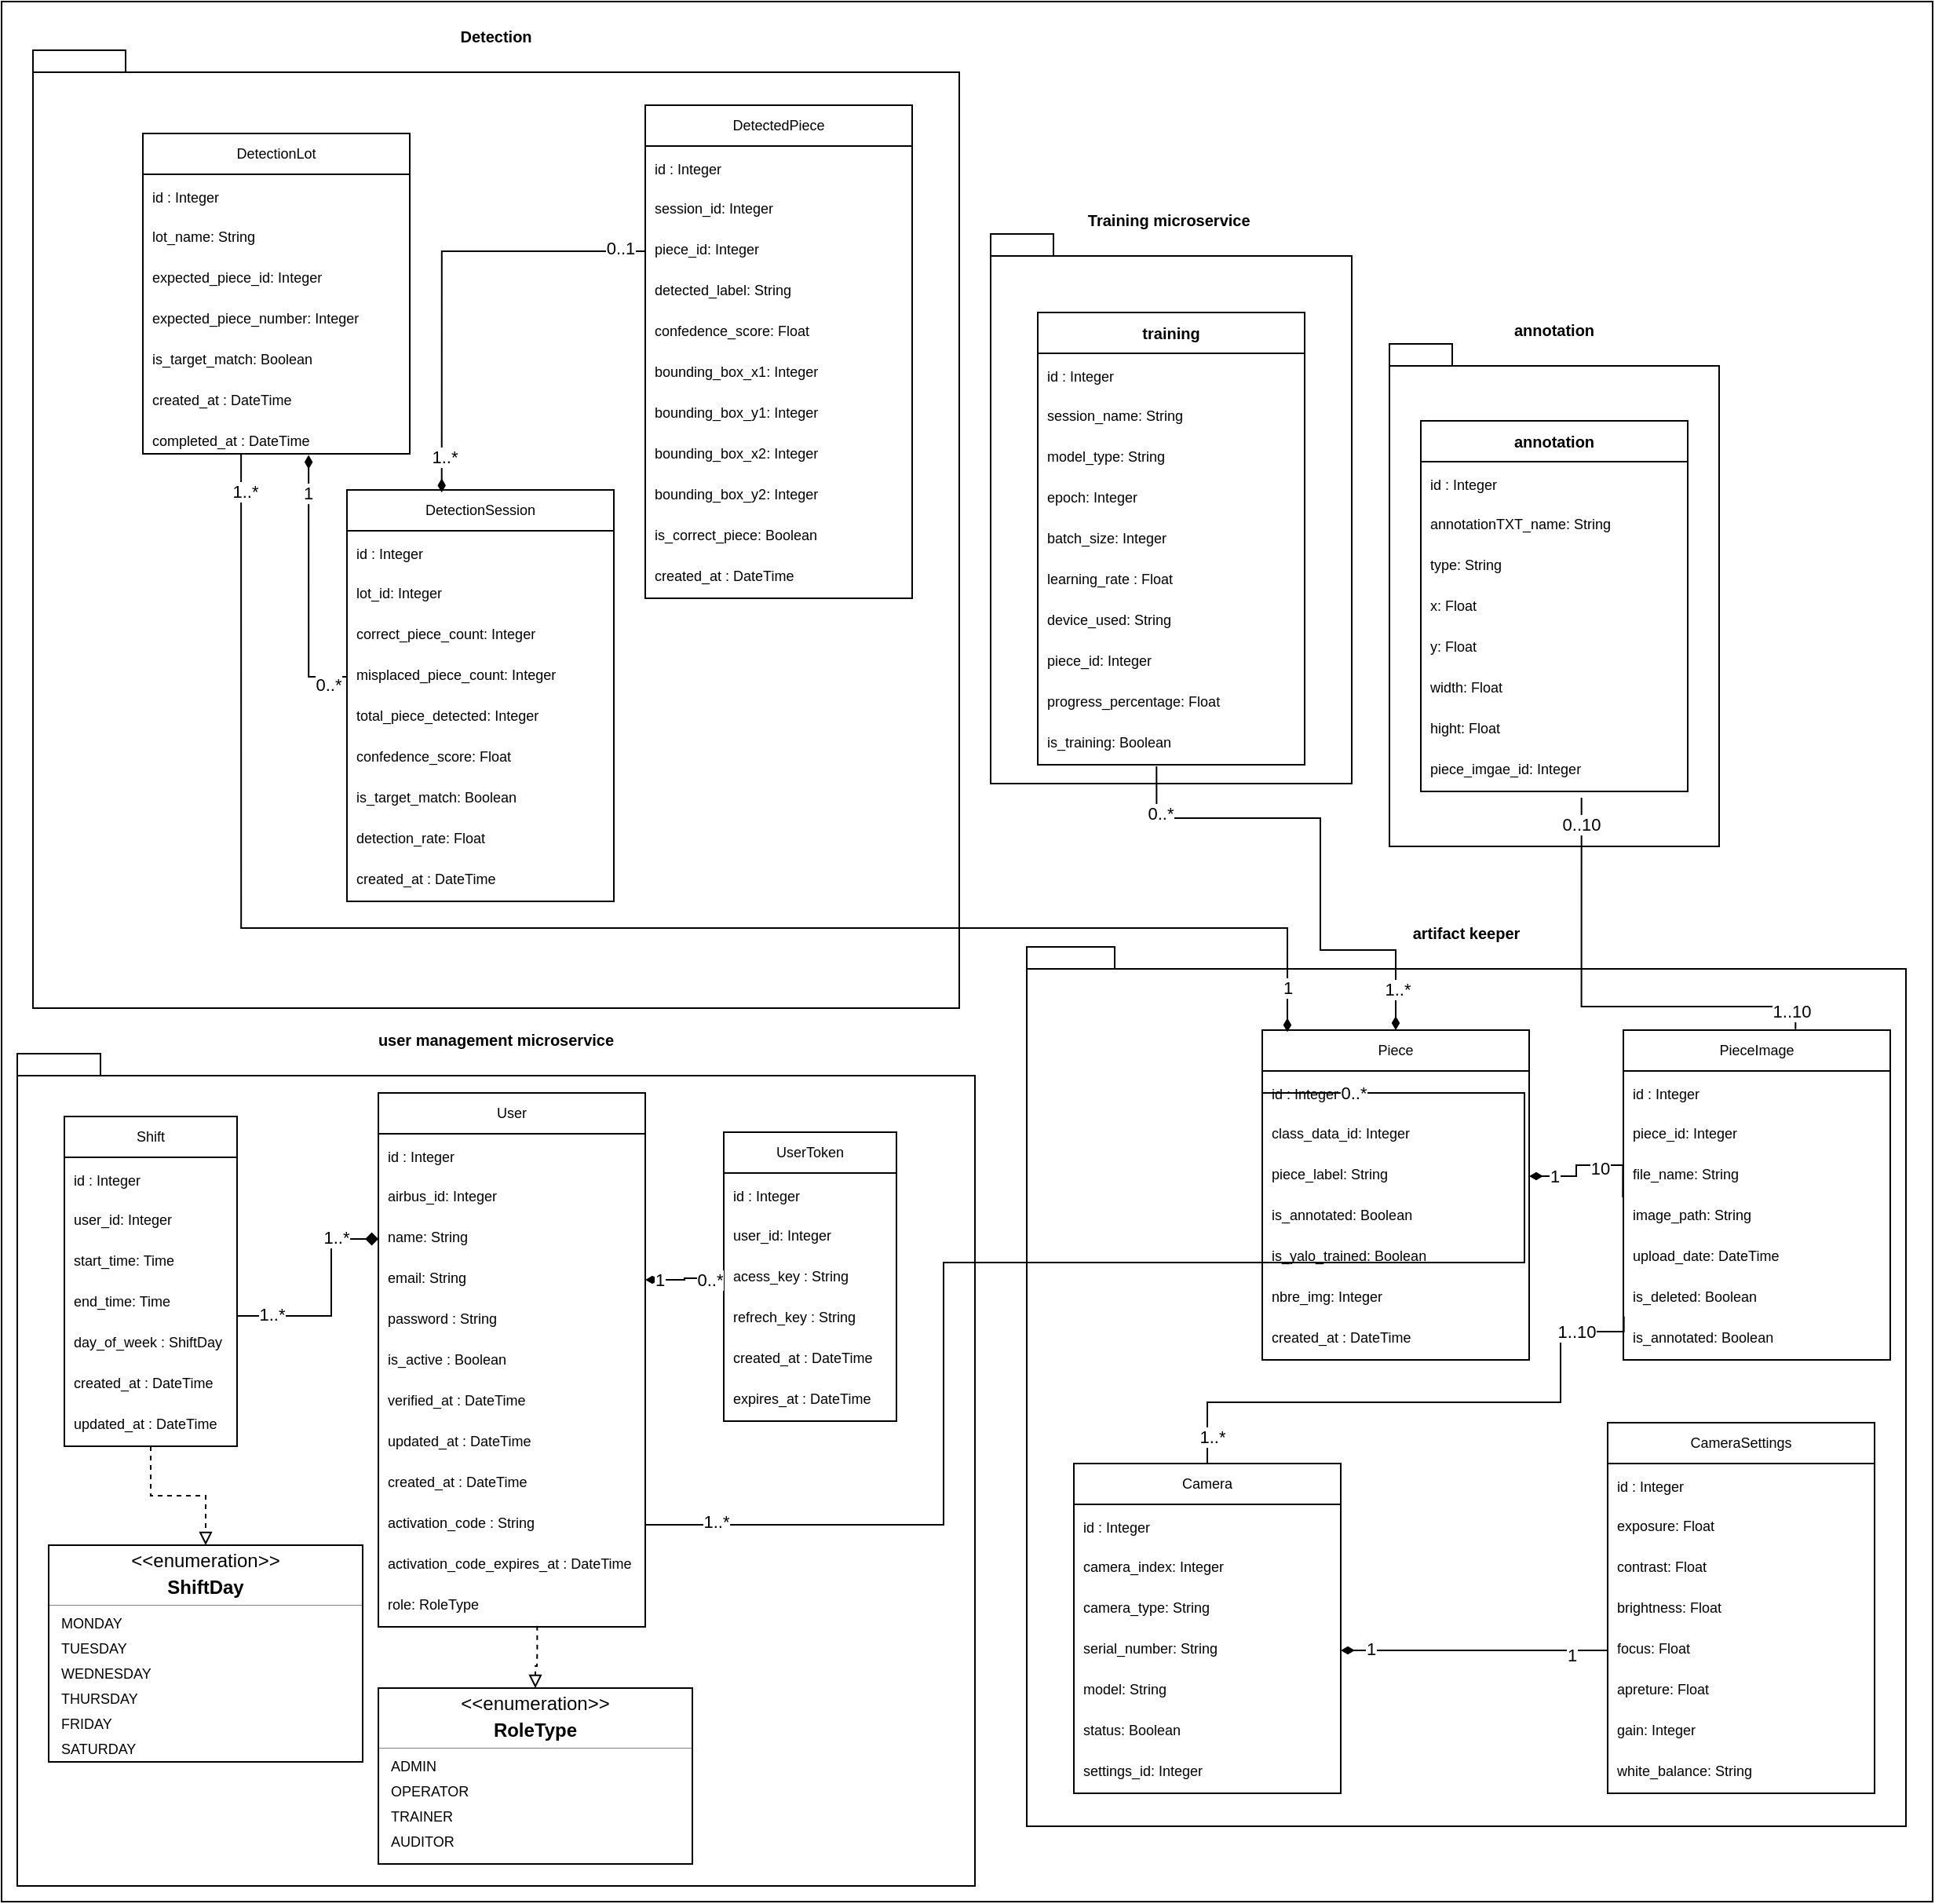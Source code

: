 <mxfile version="28.2.5">
  <diagram id="3228e29e-7158-1315-38df-8450db1d8a1d" name="Page-1">
    <mxGraphModel dx="830" dy="1270" grid="1" gridSize="10" guides="1" tooltips="1" connect="1" arrows="1" fold="1" page="1" pageScale="1" pageWidth="1169" pageHeight="827" background="none" math="0" shadow="0">
      <root>
        <mxCell id="0" />
        <mxCell id="1" parent="0" />
        <mxCell id="mSiZPAVmcZEvP_ga92HV-56" value="" style="rounded=0;whiteSpace=wrap;html=1;" vertex="1" parent="1">
          <mxGeometry x="270" y="-580" width="1230" height="1210" as="geometry" />
        </mxCell>
        <mxCell id="CNEqg94M2z1kT1-otJSF-1" value="" style="shape=image;html=1;verticalAlign=top;verticalLabelPosition=bottom;labelBackgroundColor=#ffffff;imageAspect=0;aspect=fixed;image=https://icons.diagrams.net/icon-cache1/Unicons_Line_vol_3-2965/docker-1335.svg" parent="1" vertex="1">
          <mxGeometry x="476" y="66" width="24" height="24" as="geometry" />
        </mxCell>
        <mxCell id="CNEqg94M2z1kT1-otJSF-2" value="&lt;font size=&quot;1&quot;&gt;user management microservice&lt;/font&gt;" style="shape=folder;fontStyle=1;spacingTop=10;tabWidth=40;tabHeight=14;tabPosition=left;html=1;whiteSpace=wrap;align=center;labelPosition=center;verticalLabelPosition=top;verticalAlign=bottom;movable=1;resizable=1;rotatable=1;deletable=1;editable=1;locked=0;connectable=1;" parent="1" vertex="1">
          <mxGeometry x="280" y="90" width="610" height="530" as="geometry" />
        </mxCell>
        <mxCell id="CNEqg94M2z1kT1-otJSF-3" value="&lt;font&gt;User&lt;/font&gt;" style="swimlane;fontStyle=0;childLayout=stackLayout;horizontal=1;startSize=26;fillColor=none;horizontalStack=0;resizeParent=1;resizeParentMax=0;resizeLast=0;collapsible=1;marginBottom=0;whiteSpace=wrap;html=1;fontSize=9;" parent="1" vertex="1">
          <mxGeometry x="510" y="115" width="170" height="340" as="geometry" />
        </mxCell>
        <mxCell id="CNEqg94M2z1kT1-otJSF-4" value="&lt;font style=&quot;font-size: 9px;&quot;&gt;id : Integer&lt;/font&gt;" style="text;strokeColor=none;fillColor=none;align=left;verticalAlign=top;spacingLeft=4;spacingRight=4;overflow=hidden;rotatable=0;points=[[0,0.5],[1,0.5]];portConstraint=eastwest;whiteSpace=wrap;html=1;" parent="CNEqg94M2z1kT1-otJSF-3" vertex="1">
          <mxGeometry y="26" width="170" height="28" as="geometry" />
        </mxCell>
        <mxCell id="CNEqg94M2z1kT1-otJSF-5" value="airbus_id: Integer" style="text;strokeColor=none;fillColor=none;align=left;verticalAlign=top;spacingLeft=4;spacingRight=4;overflow=hidden;rotatable=0;points=[[0,0.5],[1,0.5]];portConstraint=eastwest;whiteSpace=wrap;html=1;fontSize=9;" parent="CNEqg94M2z1kT1-otJSF-3" vertex="1">
          <mxGeometry y="54" width="170" height="26" as="geometry" />
        </mxCell>
        <mxCell id="CNEqg94M2z1kT1-otJSF-6" value="name: String" style="text;strokeColor=none;fillColor=none;align=left;verticalAlign=top;spacingLeft=4;spacingRight=4;overflow=hidden;rotatable=0;points=[[0,0.5],[1,0.5]];portConstraint=eastwest;whiteSpace=wrap;html=1;fontSize=9;" parent="CNEqg94M2z1kT1-otJSF-3" vertex="1">
          <mxGeometry y="80" width="170" height="26" as="geometry" />
        </mxCell>
        <mxCell id="CNEqg94M2z1kT1-otJSF-7" value="email: String" style="text;strokeColor=none;fillColor=none;align=left;verticalAlign=top;spacingLeft=4;spacingRight=4;overflow=hidden;rotatable=0;points=[[0,0.5],[1,0.5]];portConstraint=eastwest;whiteSpace=wrap;html=1;fontSize=9;" parent="CNEqg94M2z1kT1-otJSF-3" vertex="1">
          <mxGeometry y="106" width="170" height="26" as="geometry" />
        </mxCell>
        <mxCell id="CNEqg94M2z1kT1-otJSF-8" value="password : String" style="text;strokeColor=none;fillColor=none;align=left;verticalAlign=top;spacingLeft=4;spacingRight=4;overflow=hidden;rotatable=0;points=[[0,0.5],[1,0.5]];portConstraint=eastwest;whiteSpace=wrap;html=1;fontSize=9;" parent="CNEqg94M2z1kT1-otJSF-3" vertex="1">
          <mxGeometry y="132" width="170" height="26" as="geometry" />
        </mxCell>
        <mxCell id="CNEqg94M2z1kT1-otJSF-9" value="is_active : Boolean" style="text;strokeColor=none;fillColor=none;align=left;verticalAlign=top;spacingLeft=4;spacingRight=4;overflow=hidden;rotatable=0;points=[[0,0.5],[1,0.5]];portConstraint=eastwest;whiteSpace=wrap;html=1;fontSize=9;" parent="CNEqg94M2z1kT1-otJSF-3" vertex="1">
          <mxGeometry y="158" width="170" height="26" as="geometry" />
        </mxCell>
        <mxCell id="CNEqg94M2z1kT1-otJSF-10" value="verified_at : DateTime" style="text;strokeColor=none;fillColor=none;align=left;verticalAlign=top;spacingLeft=4;spacingRight=4;overflow=hidden;rotatable=0;points=[[0,0.5],[1,0.5]];portConstraint=eastwest;whiteSpace=wrap;html=1;fontSize=9;" parent="CNEqg94M2z1kT1-otJSF-3" vertex="1">
          <mxGeometry y="184" width="170" height="26" as="geometry" />
        </mxCell>
        <mxCell id="CNEqg94M2z1kT1-otJSF-11" value="updated_at : DateTime" style="text;strokeColor=none;fillColor=none;align=left;verticalAlign=top;spacingLeft=4;spacingRight=4;overflow=hidden;rotatable=0;points=[[0,0.5],[1,0.5]];portConstraint=eastwest;whiteSpace=wrap;html=1;fontSize=9;" parent="CNEqg94M2z1kT1-otJSF-3" vertex="1">
          <mxGeometry y="210" width="170" height="26" as="geometry" />
        </mxCell>
        <mxCell id="CNEqg94M2z1kT1-otJSF-12" value="created_at : DateTime" style="text;strokeColor=none;fillColor=none;align=left;verticalAlign=top;spacingLeft=4;spacingRight=4;overflow=hidden;rotatable=0;points=[[0,0.5],[1,0.5]];portConstraint=eastwest;whiteSpace=wrap;html=1;fontSize=9;" parent="CNEqg94M2z1kT1-otJSF-3" vertex="1">
          <mxGeometry y="236" width="170" height="26" as="geometry" />
        </mxCell>
        <mxCell id="CNEqg94M2z1kT1-otJSF-13" value="activation_code : String&amp;nbsp;" style="text;strokeColor=none;fillColor=none;align=left;verticalAlign=top;spacingLeft=4;spacingRight=4;overflow=hidden;rotatable=0;points=[[0,0.5],[1,0.5]];portConstraint=eastwest;whiteSpace=wrap;html=1;fontSize=9;" parent="CNEqg94M2z1kT1-otJSF-3" vertex="1">
          <mxGeometry y="262" width="170" height="26" as="geometry" />
        </mxCell>
        <mxCell id="CNEqg94M2z1kT1-otJSF-14" value="activation_code_expires_at : DateTime" style="text;strokeColor=none;fillColor=none;align=left;verticalAlign=top;spacingLeft=4;spacingRight=4;overflow=hidden;rotatable=0;points=[[0,0.5],[1,0.5]];portConstraint=eastwest;whiteSpace=wrap;html=1;fontSize=9;" parent="CNEqg94M2z1kT1-otJSF-3" vertex="1">
          <mxGeometry y="288" width="170" height="26" as="geometry" />
        </mxCell>
        <mxCell id="CNEqg94M2z1kT1-otJSF-15" value="role: RoleType" style="text;strokeColor=none;fillColor=none;align=left;verticalAlign=top;spacingLeft=4;spacingRight=4;overflow=hidden;rotatable=0;points=[[0,0.5],[1,0.5]];portConstraint=eastwest;whiteSpace=wrap;html=1;fontSize=9;" parent="CNEqg94M2z1kT1-otJSF-3" vertex="1">
          <mxGeometry y="314" width="170" height="26" as="geometry" />
        </mxCell>
        <mxCell id="CNEqg94M2z1kT1-otJSF-16" value="&lt;font&gt;UserToken&lt;/font&gt;" style="swimlane;fontStyle=0;childLayout=stackLayout;horizontal=1;startSize=26;fillColor=none;horizontalStack=0;resizeParent=1;resizeParentMax=0;resizeLast=0;collapsible=1;marginBottom=0;whiteSpace=wrap;html=1;fontSize=9;" parent="1" vertex="1">
          <mxGeometry x="730" y="140" width="110" height="184" as="geometry" />
        </mxCell>
        <mxCell id="CNEqg94M2z1kT1-otJSF-17" value="&lt;font style=&quot;font-size: 9px;&quot;&gt;id : Integer&lt;/font&gt;" style="text;strokeColor=none;fillColor=none;align=left;verticalAlign=top;spacingLeft=4;spacingRight=4;overflow=hidden;rotatable=0;points=[[0,0.5],[1,0.5]];portConstraint=eastwest;whiteSpace=wrap;html=1;" parent="CNEqg94M2z1kT1-otJSF-16" vertex="1">
          <mxGeometry y="26" width="110" height="28" as="geometry" />
        </mxCell>
        <mxCell id="CNEqg94M2z1kT1-otJSF-18" value="user_id: Integer" style="text;strokeColor=none;fillColor=none;align=left;verticalAlign=top;spacingLeft=4;spacingRight=4;overflow=hidden;rotatable=0;points=[[0,0.5],[1,0.5]];portConstraint=eastwest;whiteSpace=wrap;html=1;fontSize=9;" parent="CNEqg94M2z1kT1-otJSF-16" vertex="1">
          <mxGeometry y="54" width="110" height="26" as="geometry" />
        </mxCell>
        <mxCell id="CNEqg94M2z1kT1-otJSF-19" value="&lt;font&gt;acess_key : String&amp;nbsp;&lt;/font&gt;" style="text;strokeColor=none;fillColor=none;align=left;verticalAlign=top;spacingLeft=4;spacingRight=4;overflow=hidden;rotatable=0;points=[[0,0.5],[1,0.5]];portConstraint=eastwest;whiteSpace=wrap;html=1;fontSize=9;" parent="CNEqg94M2z1kT1-otJSF-16" vertex="1">
          <mxGeometry y="80" width="110" height="26" as="geometry" />
        </mxCell>
        <mxCell id="CNEqg94M2z1kT1-otJSF-20" value="refrech_key : String&lt;span style=&quot;color: rgba(0, 0, 0, 0); font-family: monospace; font-size: 0px; text-wrap-mode: nowrap;&quot;&gt;%3CmxGraphModel%3E%3Croot%3E%3CmxCell%20id%3D%220%22%2F%3E%3CmxCell%20id%3D%221%22%20parent%3D%220%22%2F%3E%3CmxCell%20id%3D%222%22%20value%3D%22%3A%26amp%3Bnbsp%3B%22%20style%3D%22text%3BstrokeColor%3Dnone%3BfillColor%3Dnone%3Balign%3Dleft%3BverticalAlign%3Dtop%3BspacingLeft%3D4%3BspacingRight%3D4%3Boverflow%3Dhidden%3Brotatable%3D0%3Bpoints%3D%5B%5B0%2C0.5%5D%2C%5B1%2C0.5%5D%5D%3BportConstraint%3Deastwest%3BwhiteSpace%3Dwrap%3Bhtml%3D1%3BfontSize%3D9%3B%22%20vertex%3D%221%22%20parent%3D%221%22%3E%3CmxGeometry%20x%3D%22370%22%20y%3D%22364%22%20width%3D%2280%22%20height%3D%2226%22%20as%3D%22geometry%22%2F%3E%3C%2FmxCell%3E%3C%2Froot%3E%3C%2FmxGraphModel%3E&lt;/span&gt;&amp;nbsp;" style="text;strokeColor=none;fillColor=none;align=left;verticalAlign=top;spacingLeft=4;spacingRight=4;overflow=hidden;rotatable=0;points=[[0,0.5],[1,0.5]];portConstraint=eastwest;whiteSpace=wrap;html=1;fontSize=9;" parent="CNEqg94M2z1kT1-otJSF-16" vertex="1">
          <mxGeometry y="106" width="110" height="26" as="geometry" />
        </mxCell>
        <mxCell id="CNEqg94M2z1kT1-otJSF-21" value="created_at : DateTime" style="text;strokeColor=none;fillColor=none;align=left;verticalAlign=top;spacingLeft=4;spacingRight=4;overflow=hidden;rotatable=0;points=[[0,0.5],[1,0.5]];portConstraint=eastwest;whiteSpace=wrap;html=1;fontSize=9;" parent="CNEqg94M2z1kT1-otJSF-16" vertex="1">
          <mxGeometry y="132" width="110" height="26" as="geometry" />
        </mxCell>
        <mxCell id="CNEqg94M2z1kT1-otJSF-22" value="expires_at : DateTime&amp;nbsp;" style="text;strokeColor=none;fillColor=none;align=left;verticalAlign=top;spacingLeft=4;spacingRight=4;overflow=hidden;rotatable=0;points=[[0,0.5],[1,0.5]];portConstraint=eastwest;whiteSpace=wrap;html=1;fontSize=9;" parent="CNEqg94M2z1kT1-otJSF-16" vertex="1">
          <mxGeometry y="158" width="110" height="26" as="geometry" />
        </mxCell>
        <mxCell id="mSiZPAVmcZEvP_ga92HV-17" style="edgeStyle=orthogonalEdgeStyle;rounded=0;orthogonalLoop=1;jettySize=auto;html=1;entryX=0.5;entryY=0;entryDx=0;entryDy=0;dashed=1;endArrow=block;endFill=0;" edge="1" parent="1" source="CNEqg94M2z1kT1-otJSF-29" target="CNEqg94M2z1kT1-otJSF-65">
          <mxGeometry relative="1" as="geometry" />
        </mxCell>
        <mxCell id="CNEqg94M2z1kT1-otJSF-29" value="&lt;font&gt;Shift&lt;/font&gt;" style="swimlane;fontStyle=0;childLayout=stackLayout;horizontal=1;startSize=26;fillColor=none;horizontalStack=0;resizeParent=1;resizeParentMax=0;resizeLast=0;collapsible=1;marginBottom=0;whiteSpace=wrap;html=1;fontSize=9;" parent="1" vertex="1">
          <mxGeometry x="310" y="130" width="110" height="210" as="geometry" />
        </mxCell>
        <mxCell id="CNEqg94M2z1kT1-otJSF-30" value="&lt;font style=&quot;font-size: 9px;&quot;&gt;id : Integer&lt;/font&gt;" style="text;strokeColor=none;fillColor=none;align=left;verticalAlign=top;spacingLeft=4;spacingRight=4;overflow=hidden;rotatable=0;points=[[0,0.5],[1,0.5]];portConstraint=eastwest;whiteSpace=wrap;html=1;" parent="CNEqg94M2z1kT1-otJSF-29" vertex="1">
          <mxGeometry y="26" width="110" height="28" as="geometry" />
        </mxCell>
        <mxCell id="CNEqg94M2z1kT1-otJSF-31" value="user_id: Integer" style="text;strokeColor=none;fillColor=none;align=left;verticalAlign=top;spacingLeft=4;spacingRight=4;overflow=hidden;rotatable=0;points=[[0,0.5],[1,0.5]];portConstraint=eastwest;whiteSpace=wrap;html=1;fontSize=9;" parent="CNEqg94M2z1kT1-otJSF-29" vertex="1">
          <mxGeometry y="54" width="110" height="26" as="geometry" />
        </mxCell>
        <mxCell id="CNEqg94M2z1kT1-otJSF-32" value="start_time: Time" style="text;strokeColor=none;fillColor=none;align=left;verticalAlign=top;spacingLeft=4;spacingRight=4;overflow=hidden;rotatable=0;points=[[0,0.5],[1,0.5]];portConstraint=eastwest;whiteSpace=wrap;html=1;fontSize=9;" parent="CNEqg94M2z1kT1-otJSF-29" vertex="1">
          <mxGeometry y="80" width="110" height="26" as="geometry" />
        </mxCell>
        <mxCell id="CNEqg94M2z1kT1-otJSF-33" value="end&lt;span style=&quot;background-color: transparent; color: light-dark(rgb(0, 0, 0), rgb(255, 255, 255));&quot;&gt;_time: Time&lt;/span&gt;" style="text;strokeColor=none;fillColor=none;align=left;verticalAlign=top;spacingLeft=4;spacingRight=4;overflow=hidden;rotatable=0;points=[[0,0.5],[1,0.5]];portConstraint=eastwest;whiteSpace=wrap;html=1;fontSize=9;" parent="CNEqg94M2z1kT1-otJSF-29" vertex="1">
          <mxGeometry y="106" width="110" height="26" as="geometry" />
        </mxCell>
        <mxCell id="CNEqg94M2z1kT1-otJSF-34" value="day_of_week : ShiftDay" style="text;strokeColor=none;fillColor=none;align=left;verticalAlign=top;spacingLeft=4;spacingRight=4;overflow=hidden;rotatable=0;points=[[0,0.5],[1,0.5]];portConstraint=eastwest;whiteSpace=wrap;html=1;fontSize=9;" parent="CNEqg94M2z1kT1-otJSF-29" vertex="1">
          <mxGeometry y="132" width="110" height="26" as="geometry" />
        </mxCell>
        <mxCell id="CNEqg94M2z1kT1-otJSF-35" value="created_at : DateTime" style="text;strokeColor=none;fillColor=none;align=left;verticalAlign=top;spacingLeft=4;spacingRight=4;overflow=hidden;rotatable=0;points=[[0,0.5],[1,0.5]];portConstraint=eastwest;whiteSpace=wrap;html=1;fontSize=9;" parent="CNEqg94M2z1kT1-otJSF-29" vertex="1">
          <mxGeometry y="158" width="110" height="26" as="geometry" />
        </mxCell>
        <mxCell id="CNEqg94M2z1kT1-otJSF-36" value="updated_at : DateTime" style="text;strokeColor=none;fillColor=none;align=left;verticalAlign=top;spacingLeft=4;spacingRight=4;overflow=hidden;rotatable=0;points=[[0,0.5],[1,0.5]];portConstraint=eastwest;whiteSpace=wrap;html=1;fontSize=9;" parent="CNEqg94M2z1kT1-otJSF-29" vertex="1">
          <mxGeometry y="184" width="110" height="26" as="geometry" />
        </mxCell>
        <mxCell id="CNEqg94M2z1kT1-otJSF-64" value="" style="fontStyle=1;align=center;verticalAlign=middle;childLayout=stackLayout;horizontal=1;horizontalStack=0;resizeParent=1;resizeParentMax=0;resizeLast=0;marginBottom=0;" parent="1" vertex="1">
          <mxGeometry x="300" y="403" width="200" height="138" as="geometry" />
        </mxCell>
        <mxCell id="CNEqg94M2z1kT1-otJSF-65" value="&amp;lt;&amp;lt;enumeration&amp;gt;&amp;gt;" style="html=1;align=center;spacing=0;verticalAlign=middle;strokeColor=none;fillColor=none;whiteSpace=wrap;" parent="CNEqg94M2z1kT1-otJSF-64" vertex="1">
          <mxGeometry width="200" height="20" as="geometry" />
        </mxCell>
        <mxCell id="CNEqg94M2z1kT1-otJSF-66" value="ShiftDay" style="html=1;align=center;spacing=0;verticalAlign=middle;strokeColor=none;fillColor=none;whiteSpace=wrap;fontStyle=1;" parent="CNEqg94M2z1kT1-otJSF-64" vertex="1">
          <mxGeometry y="20" width="200" height="14" as="geometry" />
        </mxCell>
        <mxCell id="CNEqg94M2z1kT1-otJSF-67" value="" style="line;strokeWidth=0.25;fillColor=none;align=left;verticalAlign=middle;spacingTop=-1;spacingLeft=3;spacingRight=3;rotatable=0;labelPosition=right;points=[];portConstraint=eastwest;" parent="CNEqg94M2z1kT1-otJSF-64" vertex="1">
          <mxGeometry y="34" width="200" height="8" as="geometry" />
        </mxCell>
        <mxCell id="CNEqg94M2z1kT1-otJSF-68" value="MONDAY" style="html=1;align=left;spacing=0;spacingLeft=8;verticalAlign=middle;strokeColor=none;fillColor=none;whiteSpace=wrap;fontSize=9;" parent="CNEqg94M2z1kT1-otJSF-64" vertex="1">
          <mxGeometry y="42" width="200" height="16" as="geometry" />
        </mxCell>
        <mxCell id="CNEqg94M2z1kT1-otJSF-69" style="edgeStyle=orthogonalEdgeStyle;rounded=0;orthogonalLoop=1;jettySize=auto;html=1;exitX=0.5;exitY=1;exitDx=0;exitDy=0;" parent="CNEqg94M2z1kT1-otJSF-64" source="CNEqg94M2z1kT1-otJSF-66" target="CNEqg94M2z1kT1-otJSF-66" edge="1">
          <mxGeometry relative="1" as="geometry" />
        </mxCell>
        <mxCell id="CNEqg94M2z1kT1-otJSF-70" value="TUESDAY" style="html=1;align=left;spacing=0;spacingLeft=8;verticalAlign=middle;strokeColor=none;fillColor=none;whiteSpace=wrap;fontSize=9;" parent="CNEqg94M2z1kT1-otJSF-64" vertex="1">
          <mxGeometry y="58" width="200" height="16" as="geometry" />
        </mxCell>
        <mxCell id="CNEqg94M2z1kT1-otJSF-71" value="WEDNESDAY" style="html=1;align=left;spacing=0;spacingLeft=8;verticalAlign=middle;strokeColor=none;fillColor=none;whiteSpace=wrap;fontSize=9;" parent="CNEqg94M2z1kT1-otJSF-64" vertex="1">
          <mxGeometry y="74" width="200" height="16" as="geometry" />
        </mxCell>
        <mxCell id="mSiZPAVmcZEvP_ga92HV-24" value="THURSDAY" style="html=1;align=left;spacing=0;spacingLeft=8;verticalAlign=middle;strokeColor=none;fillColor=none;whiteSpace=wrap;fontSize=9;" vertex="1" parent="CNEqg94M2z1kT1-otJSF-64">
          <mxGeometry y="90" width="200" height="16" as="geometry" />
        </mxCell>
        <mxCell id="CNEqg94M2z1kT1-otJSF-72" value="FRIDAY" style="html=1;align=left;spacing=0;spacingLeft=8;verticalAlign=middle;strokeColor=none;fillColor=none;whiteSpace=wrap;fontSize=9;" parent="CNEqg94M2z1kT1-otJSF-64" vertex="1">
          <mxGeometry y="106" width="200" height="16" as="geometry" />
        </mxCell>
        <mxCell id="CNEqg94M2z1kT1-otJSF-73" value="SATURDAY" style="html=1;align=left;spacing=0;spacingLeft=8;verticalAlign=middle;strokeColor=none;fillColor=none;whiteSpace=wrap;fontSize=9;" parent="CNEqg94M2z1kT1-otJSF-64" vertex="1">
          <mxGeometry y="122" width="200" height="16" as="geometry" />
        </mxCell>
        <mxCell id="CNEqg94M2z1kT1-otJSF-74" value="" style="fontStyle=1;align=center;verticalAlign=middle;childLayout=stackLayout;horizontal=1;horizontalStack=0;resizeParent=1;resizeParentMax=0;resizeLast=0;marginBottom=0;fontSize=9;" parent="1" vertex="1">
          <mxGeometry x="510" y="494" width="200" height="112" as="geometry" />
        </mxCell>
        <mxCell id="CNEqg94M2z1kT1-otJSF-75" value="&amp;lt;&amp;lt;enumeration&amp;gt;&amp;gt;" style="html=1;align=center;spacing=0;verticalAlign=middle;strokeColor=none;fillColor=none;whiteSpace=wrap;" parent="CNEqg94M2z1kT1-otJSF-74" vertex="1">
          <mxGeometry width="200" height="20" as="geometry" />
        </mxCell>
        <mxCell id="CNEqg94M2z1kT1-otJSF-76" value="RoleType" style="html=1;align=center;spacing=0;verticalAlign=middle;strokeColor=none;fillColor=none;whiteSpace=wrap;fontStyle=1;" parent="CNEqg94M2z1kT1-otJSF-74" vertex="1">
          <mxGeometry y="20" width="200" height="14" as="geometry" />
        </mxCell>
        <mxCell id="CNEqg94M2z1kT1-otJSF-77" value="" style="line;strokeWidth=0.25;fillColor=none;align=left;verticalAlign=middle;spacingTop=-1;spacingLeft=3;spacingRight=3;rotatable=0;labelPosition=right;points=[];portConstraint=eastwest;" parent="CNEqg94M2z1kT1-otJSF-74" vertex="1">
          <mxGeometry y="34" width="200" height="8" as="geometry" />
        </mxCell>
        <mxCell id="CNEqg94M2z1kT1-otJSF-78" value="ADMIN" style="html=1;align=left;spacing=0;spacingLeft=8;verticalAlign=middle;strokeColor=none;fillColor=none;whiteSpace=wrap;fontSize=9;" parent="CNEqg94M2z1kT1-otJSF-74" vertex="1">
          <mxGeometry y="42" width="200" height="16" as="geometry" />
        </mxCell>
        <mxCell id="CNEqg94M2z1kT1-otJSF-79" value="OPERATOR" style="html=1;align=left;spacing=0;spacingLeft=8;verticalAlign=middle;strokeColor=none;fillColor=none;whiteSpace=wrap;fontSize=9;" parent="CNEqg94M2z1kT1-otJSF-74" vertex="1">
          <mxGeometry y="58" width="200" height="16" as="geometry" />
        </mxCell>
        <mxCell id="mSiZPAVmcZEvP_ga92HV-23" value="TRAINER" style="html=1;align=left;spacing=0;spacingLeft=8;verticalAlign=middle;strokeColor=none;fillColor=none;whiteSpace=wrap;fontSize=9;" vertex="1" parent="CNEqg94M2z1kT1-otJSF-74">
          <mxGeometry y="74" width="200" height="16" as="geometry" />
        </mxCell>
        <mxCell id="mSiZPAVmcZEvP_ga92HV-22" value="AUDITOR" style="html=1;align=left;spacing=0;spacingLeft=8;verticalAlign=middle;strokeColor=none;fillColor=none;whiteSpace=wrap;fontSize=9;" vertex="1" parent="CNEqg94M2z1kT1-otJSF-74">
          <mxGeometry y="90" width="200" height="16" as="geometry" />
        </mxCell>
        <mxCell id="CNEqg94M2z1kT1-otJSF-80" value="" style="html=1;align=left;spacing=0;spacingLeft=8;verticalAlign=middle;strokeColor=none;fillColor=none;whiteSpace=wrap;" parent="CNEqg94M2z1kT1-otJSF-74" vertex="1">
          <mxGeometry y="106" width="200" height="6" as="geometry" />
        </mxCell>
        <mxCell id="CNEqg94M2z1kT1-otJSF-81" style="edgeStyle=orthogonalEdgeStyle;rounded=0;orthogonalLoop=1;jettySize=auto;html=1;exitX=0.5;exitY=1;exitDx=0;exitDy=0;fontSize=9;" parent="CNEqg94M2z1kT1-otJSF-74" source="CNEqg94M2z1kT1-otJSF-76" target="CNEqg94M2z1kT1-otJSF-76" edge="1">
          <mxGeometry relative="1" as="geometry" />
        </mxCell>
        <mxCell id="CNEqg94M2z1kT1-otJSF-82" value="&lt;font size=&quot;1&quot;&gt;artifact keeper&lt;/font&gt;" style="shape=folder;fontStyle=1;spacingTop=10;tabWidth=40;tabHeight=14;tabPosition=left;html=1;whiteSpace=wrap;align=center;labelPosition=center;verticalLabelPosition=top;verticalAlign=bottom;movable=1;resizable=1;rotatable=1;deletable=1;editable=1;locked=0;connectable=1;" parent="1" vertex="1">
          <mxGeometry x="923" y="22" width="560" height="560" as="geometry" />
        </mxCell>
        <mxCell id="CNEqg94M2z1kT1-otJSF-83" value="&lt;font&gt;Piece&lt;/font&gt;" style="swimlane;fontStyle=0;childLayout=stackLayout;horizontal=1;startSize=26;fillColor=none;horizontalStack=0;resizeParent=1;resizeParentMax=0;resizeLast=0;collapsible=1;marginBottom=0;whiteSpace=wrap;html=1;fontSize=9;" parent="1" vertex="1">
          <mxGeometry x="1073" y="75" width="170" height="210" as="geometry" />
        </mxCell>
        <mxCell id="CNEqg94M2z1kT1-otJSF-84" value="&lt;font style=&quot;font-size: 9px;&quot;&gt;id : Integer&lt;/font&gt;" style="text;strokeColor=none;fillColor=none;align=left;verticalAlign=top;spacingLeft=4;spacingRight=4;overflow=hidden;rotatable=0;points=[[0,0.5],[1,0.5]];portConstraint=eastwest;whiteSpace=wrap;html=1;" parent="CNEqg94M2z1kT1-otJSF-83" vertex="1">
          <mxGeometry y="26" width="170" height="28" as="geometry" />
        </mxCell>
        <mxCell id="CNEqg94M2z1kT1-otJSF-85" value="class_data_id: Integer" style="text;strokeColor=none;fillColor=none;align=left;verticalAlign=top;spacingLeft=4;spacingRight=4;overflow=hidden;rotatable=0;points=[[0,0.5],[1,0.5]];portConstraint=eastwest;whiteSpace=wrap;html=1;fontSize=9;" parent="CNEqg94M2z1kT1-otJSF-83" vertex="1">
          <mxGeometry y="54" width="170" height="26" as="geometry" />
        </mxCell>
        <mxCell id="CNEqg94M2z1kT1-otJSF-86" value="piece_label: String" style="text;strokeColor=none;fillColor=none;align=left;verticalAlign=top;spacingLeft=4;spacingRight=4;overflow=hidden;rotatable=0;points=[[0,0.5],[1,0.5]];portConstraint=eastwest;whiteSpace=wrap;html=1;fontSize=9;" parent="CNEqg94M2z1kT1-otJSF-83" vertex="1">
          <mxGeometry y="80" width="170" height="26" as="geometry" />
        </mxCell>
        <mxCell id="CNEqg94M2z1kT1-otJSF-87" value="is_annotated: Boolean" style="text;strokeColor=none;fillColor=none;align=left;verticalAlign=top;spacingLeft=4;spacingRight=4;overflow=hidden;rotatable=0;points=[[0,0.5],[1,0.5]];portConstraint=eastwest;whiteSpace=wrap;html=1;fontSize=9;" parent="CNEqg94M2z1kT1-otJSF-83" vertex="1">
          <mxGeometry y="106" width="170" height="26" as="geometry" />
        </mxCell>
        <mxCell id="CNEqg94M2z1kT1-otJSF-88" value="is_yalo_trained: Boolean" style="text;strokeColor=none;fillColor=none;align=left;verticalAlign=top;spacingLeft=4;spacingRight=4;overflow=hidden;rotatable=0;points=[[0,0.5],[1,0.5]];portConstraint=eastwest;whiteSpace=wrap;html=1;fontSize=9;" parent="CNEqg94M2z1kT1-otJSF-83" vertex="1">
          <mxGeometry y="132" width="170" height="26" as="geometry" />
        </mxCell>
        <mxCell id="CNEqg94M2z1kT1-otJSF-89" value="nbre_img: Integer" style="text;strokeColor=none;fillColor=none;align=left;verticalAlign=top;spacingLeft=4;spacingRight=4;overflow=hidden;rotatable=0;points=[[0,0.5],[1,0.5]];portConstraint=eastwest;whiteSpace=wrap;html=1;fontSize=9;" parent="CNEqg94M2z1kT1-otJSF-83" vertex="1">
          <mxGeometry y="158" width="170" height="26" as="geometry" />
        </mxCell>
        <mxCell id="CNEqg94M2z1kT1-otJSF-90" value="created_at : DateTime" style="text;strokeColor=none;fillColor=none;align=left;verticalAlign=top;spacingLeft=4;spacingRight=4;overflow=hidden;rotatable=0;points=[[0,0.5],[1,0.5]];portConstraint=eastwest;whiteSpace=wrap;html=1;fontSize=9;" parent="CNEqg94M2z1kT1-otJSF-83" vertex="1">
          <mxGeometry y="184" width="170" height="26" as="geometry" />
        </mxCell>
        <mxCell id="CNEqg94M2z1kT1-otJSF-91" value="&lt;font&gt;PieceImage&lt;/font&gt;" style="swimlane;fontStyle=0;childLayout=stackLayout;horizontal=1;startSize=26;fillColor=none;horizontalStack=0;resizeParent=1;resizeParentMax=0;resizeLast=0;collapsible=1;marginBottom=0;whiteSpace=wrap;html=1;fontSize=9;" parent="1" vertex="1">
          <mxGeometry x="1303" y="75" width="170" height="210" as="geometry" />
        </mxCell>
        <mxCell id="CNEqg94M2z1kT1-otJSF-92" value="&lt;font style=&quot;font-size: 9px;&quot;&gt;id : Integer&lt;/font&gt;" style="text;strokeColor=none;fillColor=none;align=left;verticalAlign=top;spacingLeft=4;spacingRight=4;overflow=hidden;rotatable=0;points=[[0,0.5],[1,0.5]];portConstraint=eastwest;whiteSpace=wrap;html=1;" parent="CNEqg94M2z1kT1-otJSF-91" vertex="1">
          <mxGeometry y="26" width="170" height="28" as="geometry" />
        </mxCell>
        <mxCell id="CNEqg94M2z1kT1-otJSF-93" value="piece_id: Integer" style="text;strokeColor=none;fillColor=none;align=left;verticalAlign=top;spacingLeft=4;spacingRight=4;overflow=hidden;rotatable=0;points=[[0,0.5],[1,0.5]];portConstraint=eastwest;whiteSpace=wrap;html=1;fontSize=9;" parent="CNEqg94M2z1kT1-otJSF-91" vertex="1">
          <mxGeometry y="54" width="170" height="26" as="geometry" />
        </mxCell>
        <mxCell id="CNEqg94M2z1kT1-otJSF-94" value="file_name: String" style="text;strokeColor=none;fillColor=none;align=left;verticalAlign=top;spacingLeft=4;spacingRight=4;overflow=hidden;rotatable=0;points=[[0,0.5],[1,0.5]];portConstraint=eastwest;whiteSpace=wrap;html=1;fontSize=9;" parent="CNEqg94M2z1kT1-otJSF-91" vertex="1">
          <mxGeometry y="80" width="170" height="26" as="geometry" />
        </mxCell>
        <mxCell id="CNEqg94M2z1kT1-otJSF-95" value="image_path: String" style="text;strokeColor=none;fillColor=none;align=left;verticalAlign=top;spacingLeft=4;spacingRight=4;overflow=hidden;rotatable=0;points=[[0,0.5],[1,0.5]];portConstraint=eastwest;whiteSpace=wrap;html=1;fontSize=9;" parent="CNEqg94M2z1kT1-otJSF-91" vertex="1">
          <mxGeometry y="106" width="170" height="26" as="geometry" />
        </mxCell>
        <mxCell id="CNEqg94M2z1kT1-otJSF-96" value="upload_date: DateTime" style="text;strokeColor=none;fillColor=none;align=left;verticalAlign=top;spacingLeft=4;spacingRight=4;overflow=hidden;rotatable=0;points=[[0,0.5],[1,0.5]];portConstraint=eastwest;whiteSpace=wrap;html=1;fontSize=9;" parent="CNEqg94M2z1kT1-otJSF-91" vertex="1">
          <mxGeometry y="132" width="170" height="26" as="geometry" />
        </mxCell>
        <mxCell id="CNEqg94M2z1kT1-otJSF-97" value="is_deleted: Boolean" style="text;strokeColor=none;fillColor=none;align=left;verticalAlign=top;spacingLeft=4;spacingRight=4;overflow=hidden;rotatable=0;points=[[0,0.5],[1,0.5]];portConstraint=eastwest;whiteSpace=wrap;html=1;fontSize=9;" parent="CNEqg94M2z1kT1-otJSF-91" vertex="1">
          <mxGeometry y="158" width="170" height="26" as="geometry" />
        </mxCell>
        <mxCell id="CNEqg94M2z1kT1-otJSF-98" value="is_annotated: Boolean" style="text;strokeColor=none;fillColor=none;align=left;verticalAlign=top;spacingLeft=4;spacingRight=4;overflow=hidden;rotatable=0;points=[[0,0.5],[1,0.5]];portConstraint=eastwest;whiteSpace=wrap;html=1;fontSize=9;" parent="CNEqg94M2z1kT1-otJSF-91" vertex="1">
          <mxGeometry y="184" width="170" height="26" as="geometry" />
        </mxCell>
        <mxCell id="CNEqg94M2z1kT1-otJSF-99" value="&lt;font&gt;Camera&lt;/font&gt;" style="swimlane;fontStyle=0;childLayout=stackLayout;horizontal=1;startSize=26;fillColor=none;horizontalStack=0;resizeParent=1;resizeParentMax=0;resizeLast=0;collapsible=1;marginBottom=0;whiteSpace=wrap;html=1;fontSize=9;" parent="1" vertex="1">
          <mxGeometry x="953" y="351" width="170" height="210" as="geometry" />
        </mxCell>
        <mxCell id="CNEqg94M2z1kT1-otJSF-100" value="&lt;font style=&quot;font-size: 9px;&quot;&gt;id : Integer&lt;/font&gt;" style="text;strokeColor=none;fillColor=none;align=left;verticalAlign=top;spacingLeft=4;spacingRight=4;overflow=hidden;rotatable=0;points=[[0,0.5],[1,0.5]];portConstraint=eastwest;whiteSpace=wrap;html=1;" parent="CNEqg94M2z1kT1-otJSF-99" vertex="1">
          <mxGeometry y="26" width="170" height="28" as="geometry" />
        </mxCell>
        <mxCell id="CNEqg94M2z1kT1-otJSF-101" value="camera_index: Integer" style="text;strokeColor=none;fillColor=none;align=left;verticalAlign=top;spacingLeft=4;spacingRight=4;overflow=hidden;rotatable=0;points=[[0,0.5],[1,0.5]];portConstraint=eastwest;whiteSpace=wrap;html=1;fontSize=9;" parent="CNEqg94M2z1kT1-otJSF-99" vertex="1">
          <mxGeometry y="54" width="170" height="26" as="geometry" />
        </mxCell>
        <mxCell id="CNEqg94M2z1kT1-otJSF-102" value="camera_type: String" style="text;strokeColor=none;fillColor=none;align=left;verticalAlign=top;spacingLeft=4;spacingRight=4;overflow=hidden;rotatable=0;points=[[0,0.5],[1,0.5]];portConstraint=eastwest;whiteSpace=wrap;html=1;fontSize=9;" parent="CNEqg94M2z1kT1-otJSF-99" vertex="1">
          <mxGeometry y="80" width="170" height="26" as="geometry" />
        </mxCell>
        <mxCell id="CNEqg94M2z1kT1-otJSF-103" value="serial_number: String" style="text;strokeColor=none;fillColor=none;align=left;verticalAlign=top;spacingLeft=4;spacingRight=4;overflow=hidden;rotatable=0;points=[[0,0.5],[1,0.5]];portConstraint=eastwest;whiteSpace=wrap;html=1;fontSize=9;" parent="CNEqg94M2z1kT1-otJSF-99" vertex="1">
          <mxGeometry y="106" width="170" height="26" as="geometry" />
        </mxCell>
        <mxCell id="CNEqg94M2z1kT1-otJSF-104" value="model: String" style="text;strokeColor=none;fillColor=none;align=left;verticalAlign=top;spacingLeft=4;spacingRight=4;overflow=hidden;rotatable=0;points=[[0,0.5],[1,0.5]];portConstraint=eastwest;whiteSpace=wrap;html=1;fontSize=9;" parent="CNEqg94M2z1kT1-otJSF-99" vertex="1">
          <mxGeometry y="132" width="170" height="26" as="geometry" />
        </mxCell>
        <mxCell id="CNEqg94M2z1kT1-otJSF-105" value="status: Boolean" style="text;strokeColor=none;fillColor=none;align=left;verticalAlign=top;spacingLeft=4;spacingRight=4;overflow=hidden;rotatable=0;points=[[0,0.5],[1,0.5]];portConstraint=eastwest;whiteSpace=wrap;html=1;fontSize=9;" parent="CNEqg94M2z1kT1-otJSF-99" vertex="1">
          <mxGeometry y="158" width="170" height="26" as="geometry" />
        </mxCell>
        <mxCell id="CNEqg94M2z1kT1-otJSF-106" value="settings_id: Integer" style="text;strokeColor=none;fillColor=none;align=left;verticalAlign=top;spacingLeft=4;spacingRight=4;overflow=hidden;rotatable=0;points=[[0,0.5],[1,0.5]];portConstraint=eastwest;whiteSpace=wrap;html=1;fontSize=9;" parent="CNEqg94M2z1kT1-otJSF-99" vertex="1">
          <mxGeometry y="184" width="170" height="26" as="geometry" />
        </mxCell>
        <mxCell id="CNEqg94M2z1kT1-otJSF-107" value="&lt;font&gt;CameraSettings&lt;/font&gt;" style="swimlane;fontStyle=0;childLayout=stackLayout;horizontal=1;startSize=26;fillColor=none;horizontalStack=0;resizeParent=1;resizeParentMax=0;resizeLast=0;collapsible=1;marginBottom=0;whiteSpace=wrap;html=1;fontSize=9;" parent="1" vertex="1">
          <mxGeometry x="1293" y="325" width="170" height="236" as="geometry" />
        </mxCell>
        <mxCell id="CNEqg94M2z1kT1-otJSF-108" value="&lt;font style=&quot;font-size: 9px;&quot;&gt;id : Integer&lt;/font&gt;" style="text;strokeColor=none;fillColor=none;align=left;verticalAlign=top;spacingLeft=4;spacingRight=4;overflow=hidden;rotatable=0;points=[[0,0.5],[1,0.5]];portConstraint=eastwest;whiteSpace=wrap;html=1;" parent="CNEqg94M2z1kT1-otJSF-107" vertex="1">
          <mxGeometry y="26" width="170" height="28" as="geometry" />
        </mxCell>
        <mxCell id="CNEqg94M2z1kT1-otJSF-109" value="exposure: Float" style="text;strokeColor=none;fillColor=none;align=left;verticalAlign=top;spacingLeft=4;spacingRight=4;overflow=hidden;rotatable=0;points=[[0,0.5],[1,0.5]];portConstraint=eastwest;whiteSpace=wrap;html=1;fontSize=9;" parent="CNEqg94M2z1kT1-otJSF-107" vertex="1">
          <mxGeometry y="54" width="170" height="26" as="geometry" />
        </mxCell>
        <mxCell id="CNEqg94M2z1kT1-otJSF-110" value="contrast&lt;span style=&quot;color: rgba(0, 0, 0, 0); font-family: monospace; font-size: 0px; text-wrap-mode: nowrap;&quot;&gt;%3CmxGraphModel%3E%3Croot%3E%3CmxCell%20id%3D%220%22%2F%3E%3CmxCell%20id%3D%221%22%20parent%3D%220%22%2F%3E%3CmxCell%20id%3D%222%22%20value%3D%22exposure%3A%20Float%22%20style%3D%22text%3BstrokeColor%3Dnone%3BfillColor%3Dnone%3Balign%3Dleft%3BverticalAlign%3Dtop%3BspacingLeft%3D4%3BspacingRight%3D4%3Boverflow%3Dhidden%3Brotatable%3D0%3Bpoints%3D%5B%5B0%2C0.5%5D%2C%5B1%2C0.5%5D%5D%3BportConstraint%3Deastwest%3BwhiteSpace%3Dwrap%3Bhtml%3D1%3BfontSize%3D9%3B%22%20vertex%3D%221%22%20parent%3D%221%22%3E%3CmxGeometry%20x%3D%22870%22%20y%3D%22314%22%20width%3D%22170%22%20height%3D%2226%22%20as%3D%22geometry%22%2F%3E%3C%2FmxCell%3E%3C%2Froot%3E%3C%2FmxGraphModel%3E&lt;/span&gt;: Float" style="text;strokeColor=none;fillColor=none;align=left;verticalAlign=top;spacingLeft=4;spacingRight=4;overflow=hidden;rotatable=0;points=[[0,0.5],[1,0.5]];portConstraint=eastwest;whiteSpace=wrap;html=1;fontSize=9;" parent="CNEqg94M2z1kT1-otJSF-107" vertex="1">
          <mxGeometry y="80" width="170" height="26" as="geometry" />
        </mxCell>
        <mxCell id="CNEqg94M2z1kT1-otJSF-111" value="brightness&lt;span style=&quot;color: rgba(0, 0, 0, 0); font-family: monospace; font-size: 0px; text-wrap-mode: nowrap;&quot;&gt;%3CmxGraphModel%3E%3Croot%3E%3CmxCell%20id%3D%220%22%2F%3E%3CmxCell%20id%3D%221%22%20parent%3D%220%22%2F%3E%3CmxCell%20id%3D%222%22%20value%3D%22exposure%3A%20Float%22%20style%3D%22text%3BstrokeColor%3Dnone%3BfillColor%3Dnone%3Balign%3Dleft%3BverticalAlign%3Dtop%3BspacingLeft%3D4%3BspacingRight%3D4%3Boverflow%3Dhidden%3Brotatable%3D0%3Bpoints%3D%5B%5B0%2C0.5%5D%2C%5B1%2C0.5%5D%5D%3BportConstraint%3Deastwest%3BwhiteSpace%3Dwrap%3Bhtml%3D1%3BfontSize%3D9%3B%22%20vertex%3D%221%22%20parent%3D%221%22%3E%3CmxGeometry%20x%3D%22870%22%20y%3D%22314%22%20width%3D%22170%22%20height%3D%2226%22%20as%3D%22geometry%22%2F%3E%3C%2FmxCell%3E%3C%2Froot%3E%3C%2FmxGraphModel%3E&lt;/span&gt;: Float" style="text;strokeColor=none;fillColor=none;align=left;verticalAlign=top;spacingLeft=4;spacingRight=4;overflow=hidden;rotatable=0;points=[[0,0.5],[1,0.5]];portConstraint=eastwest;whiteSpace=wrap;html=1;fontSize=9;" parent="CNEqg94M2z1kT1-otJSF-107" vertex="1">
          <mxGeometry y="106" width="170" height="26" as="geometry" />
        </mxCell>
        <mxCell id="CNEqg94M2z1kT1-otJSF-112" value="focus&lt;span style=&quot;color: rgba(0, 0, 0, 0); font-family: monospace; font-size: 0px; text-wrap-mode: nowrap;&quot;&gt;&lt;span style=&quot;color: rgba(0, 0, 0, 0);&quot;&gt;%3CmxGraphModel%3E%3Croot%3E%3CmxCell%20id%3D%220%22%2F%3E%3CmxCell%20id%3D%221%22%20parent%3D%220%22%2F%3E%3CmxCell%20id%3D%222%22%20value%3D%22brightness%26lt%3Bspan%20style%3D%26quot%3Bcolor%3A%20rgba(0%2C%200%2C%200%2C%200)%3B%20font-family%3A%20monospace%3B%20font-size%3A%200px%3B%20text-wrap-mode%3A%20nowrap%3B%26quot%3B%26gt%3B%253CmxGraphModel%253E%253Croot%253E%253CmxCell%2520id%253D%25220%2522%252F%253E%253CmxCell%2520id%253D%25221%2522%2520parent%253D%25220%2522%252F%253E%253CmxCell%2520id%253D%25222%2522%2520value%253D%2522exposure%253A%2520Float%2522%2520style%253D%2522text%253BstrokeColor%253Dnone%253BfillColor%253Dnone%253Balign%253Dleft%253BverticalAlign%253Dtop%253BspacingLeft%253D4%253BspacingRight%253D4%253Boverflow%253Dhidden%253Brotatable%253D0%253Bpoints%253D%255B%255B0%252C0.5%255D%252C%255B1%252C0.5%255D%255D%253BportConstraint%253Deastwest%253BwhiteSpace%253Dwrap%253Bhtml%253D1%253BfontSize%253D9%253B%2522%2520vertex%253D%25221%2522%2520parent%253D%25221%2522%253E%253CmxGeometry%2520x%253D%2522870%2522%2520y%253D%2522314%2522%2520width%253D%2522170%2522%2520height%253D%252226%2522%2520as%253D%2522geometry%2522%252F%253E%253C%252FmxCell%253E%253C%252Froot%253E%253C%252FmxGraphModel%253E%26lt%3B%2Fspan%26gt%3B%3A%20Float%22%20style%3D%22text%3BstrokeColor%3Dnone%3BfillColor%3Dnone%3Balign%3Dleft%3BverticalAlign%3Dtop%3BspacingLeft%3D4%3BspacingRight%3D4%3Boverflow%3Dhidden%3Brotatable%3D0%3Bpoints%3D%5B%5B0%2C0.5%5D%2C%5B1%2C0.5%5D%5D%3BportConstraint%3Deastwest%3BwhiteSpace%3Dwrap%3Bhtml%3D1%3BfontSize%3D9%3B%22%20vertex%3D%221%22%20parent%3D%221%22%3E%3CmxGeometry%20x%3D%22870%22%20y%3D%22366%22%20width%3D%22170%22%20height%3D%2226%22%20as%3D%22geometry%22%2F%3E%3C%2FmxCell%3E%3C%2Froot%3E%3C%2FmxGraphModel%3E&lt;/span&gt;%3CmxGraphModel%3E%3Croot%3E%3CmxCell%20id%3D%220%22%2F%3E%3CmxCell%20id%3D%221%22%20parent%3D%220%22%2F%3E%3CmxCell%20id%3D%222%22%20value%3D%22exposure%3A%20Float%22%20style%3D%22text%3BstrokeColor%3Dnone%3BfillColor%3Dnone%3Balign%3Dleft%3BverticalAlign%3Dtop%3BspacingLeft%3D4%3BspacingRight%3D4%3Boverflow%3Dhidden%3Brotatable%3D0%3Bpoints%3D%5B%5B0%2C0.5%5D%2C%5B1%2C0.5%5D%5D%3BportConstraint%3Deastwest%3BwhiteSpace%3Dwrap%3Bhtml%3D1%3BfontSize%3D9%3B%22%20vertex%3D%221%22%20parent%3D%221%22%3E%3CmxGeometry%20x%3D%22870%22%20y%3D%22314%22%20width%3D%22170%22%20height%3D%2226%22%20as%3D%22geometry%22%2F%3E%3C%2FmxCell%3E%3C%2Froot%3E%3C%2FmxGraphModel%3E&lt;/span&gt;: Float" style="text;strokeColor=none;fillColor=none;align=left;verticalAlign=top;spacingLeft=4;spacingRight=4;overflow=hidden;rotatable=0;points=[[0,0.5],[1,0.5]];portConstraint=eastwest;whiteSpace=wrap;html=1;fontSize=9;" parent="CNEqg94M2z1kT1-otJSF-107" vertex="1">
          <mxGeometry y="132" width="170" height="26" as="geometry" />
        </mxCell>
        <mxCell id="CNEqg94M2z1kT1-otJSF-113" value="apreture&lt;span style=&quot;color: rgba(0, 0, 0, 0); font-family: monospace; font-size: 0px; text-wrap-mode: nowrap;&quot;&gt;%3CmxGraphModel%3E%3Croot%3E%3CmxCell%20id%3D%220%22%2F%3E%3CmxCell%20id%3D%221%22%20parent%3D%220%22%2F%3E%3CmxCell%20id%3D%222%22%20value%3D%22exposure%3A%20Float%22%20style%3D%22text%3BstrokeColor%3Dnone%3BfillColor%3Dnone%3Balign%3Dleft%3BverticalAlign%3Dtop%3BspacingLeft%3D4%3BspacingRight%3D4%3Boverflow%3Dhidden%3Brotatable%3D0%3Bpoints%3D%5B%5B0%2C0.5%5D%2C%5B1%2C0.5%5D%5D%3BportConstraint%3Deastwest%3BwhiteSpace%3Dwrap%3Bhtml%3D1%3BfontSize%3D9%3B%22%20vertex%3D%221%22%20parent%3D%221%22%3E%3CmxGeometry%20x%3D%22870%22%20y%3D%22314%22%20width%3D%22170%22%20height%3D%2226%22%20as%3D%22geometry%22%2F%3E%3C%2FmxCell%3E%3C%2Froot%3E%3C%2FmxGraphModel%3E&lt;/span&gt;: Float" style="text;strokeColor=none;fillColor=none;align=left;verticalAlign=top;spacingLeft=4;spacingRight=4;overflow=hidden;rotatable=0;points=[[0,0.5],[1,0.5]];portConstraint=eastwest;whiteSpace=wrap;html=1;fontSize=9;" parent="CNEqg94M2z1kT1-otJSF-107" vertex="1">
          <mxGeometry y="158" width="170" height="26" as="geometry" />
        </mxCell>
        <mxCell id="CNEqg94M2z1kT1-otJSF-114" value="gain: Integer" style="text;strokeColor=none;fillColor=none;align=left;verticalAlign=top;spacingLeft=4;spacingRight=4;overflow=hidden;rotatable=0;points=[[0,0.5],[1,0.5]];portConstraint=eastwest;whiteSpace=wrap;html=1;fontSize=9;" parent="CNEqg94M2z1kT1-otJSF-107" vertex="1">
          <mxGeometry y="184" width="170" height="26" as="geometry" />
        </mxCell>
        <mxCell id="CNEqg94M2z1kT1-otJSF-115" value="white_balance: String" style="text;strokeColor=none;fillColor=none;align=left;verticalAlign=top;spacingLeft=4;spacingRight=4;overflow=hidden;rotatable=0;points=[[0,0.5],[1,0.5]];portConstraint=eastwest;whiteSpace=wrap;html=1;fontSize=9;" parent="CNEqg94M2z1kT1-otJSF-107" vertex="1">
          <mxGeometry y="210" width="170" height="26" as="geometry" />
        </mxCell>
        <mxCell id="CNEqg94M2z1kT1-otJSF-116" style="edgeStyle=orthogonalEdgeStyle;rounded=0;orthogonalLoop=1;jettySize=auto;html=1;entryX=0;entryY=0.5;entryDx=0;entryDy=0;endArrow=none;endFill=0;startArrow=diamondThin;startFill=1;" parent="1" source="CNEqg94M2z1kT1-otJSF-103" target="CNEqg94M2z1kT1-otJSF-112" edge="1">
          <mxGeometry relative="1" as="geometry" />
        </mxCell>
        <mxCell id="mSiZPAVmcZEvP_ga92HV-32" value="1" style="edgeLabel;html=1;align=center;verticalAlign=middle;resizable=0;points=[];" vertex="1" connectable="0" parent="CNEqg94M2z1kT1-otJSF-116">
          <mxGeometry x="-0.783" y="1" relative="1" as="geometry">
            <mxPoint as="offset" />
          </mxGeometry>
        </mxCell>
        <mxCell id="mSiZPAVmcZEvP_ga92HV-33" value="1" style="edgeLabel;html=1;align=center;verticalAlign=middle;resizable=0;points=[];" vertex="1" connectable="0" parent="CNEqg94M2z1kT1-otJSF-116">
          <mxGeometry x="0.722" y="-3" relative="1" as="geometry">
            <mxPoint as="offset" />
          </mxGeometry>
        </mxCell>
        <mxCell id="CNEqg94M2z1kT1-otJSF-117" style="edgeStyle=orthogonalEdgeStyle;rounded=0;orthogonalLoop=1;jettySize=auto;html=1;exitX=1;exitY=0.5;exitDx=0;exitDy=0;entryX=-0.002;entryY=0.02;entryDx=0;entryDy=0;entryPerimeter=0;endArrow=none;endFill=0;startArrow=diamondThin;startFill=1;" parent="1" source="CNEqg94M2z1kT1-otJSF-86" target="CNEqg94M2z1kT1-otJSF-95" edge="1">
          <mxGeometry relative="1" as="geometry">
            <mxPoint x="1499" y="325.74" as="sourcePoint" />
            <mxPoint x="1403" y="173.74" as="targetPoint" />
          </mxGeometry>
        </mxCell>
        <mxCell id="mSiZPAVmcZEvP_ga92HV-37" value="1" style="edgeLabel;html=1;align=center;verticalAlign=middle;resizable=0;points=[];" vertex="1" connectable="0" parent="CNEqg94M2z1kT1-otJSF-117">
          <mxGeometry x="-0.629" relative="1" as="geometry">
            <mxPoint as="offset" />
          </mxGeometry>
        </mxCell>
        <mxCell id="mSiZPAVmcZEvP_ga92HV-38" value="10" style="edgeLabel;html=1;align=center;verticalAlign=middle;resizable=0;points=[];" vertex="1" connectable="0" parent="CNEqg94M2z1kT1-otJSF-117">
          <mxGeometry x="0.198" y="-2" relative="1" as="geometry">
            <mxPoint as="offset" />
          </mxGeometry>
        </mxCell>
        <mxCell id="CNEqg94M2z1kT1-otJSF-118" style="edgeStyle=orthogonalEdgeStyle;rounded=0;orthogonalLoop=1;jettySize=auto;html=1;exitX=1;exitY=0.5;exitDx=0;exitDy=0;entryX=0;entryY=0.5;entryDx=0;entryDy=0;endArrow=none;endFill=0;startArrow=diamondThin;startFill=1;" parent="1" source="CNEqg94M2z1kT1-otJSF-7" target="CNEqg94M2z1kT1-otJSF-19" edge="1">
          <mxGeometry relative="1" as="geometry" />
        </mxCell>
        <mxCell id="mSiZPAVmcZEvP_ga92HV-30" value="1" style="edgeLabel;html=1;align=center;verticalAlign=middle;resizable=0;points=[];" vertex="1" connectable="0" parent="CNEqg94M2z1kT1-otJSF-118">
          <mxGeometry x="-0.638" relative="1" as="geometry">
            <mxPoint as="offset" />
          </mxGeometry>
        </mxCell>
        <mxCell id="mSiZPAVmcZEvP_ga92HV-31" value="0..*" style="edgeLabel;html=1;align=center;verticalAlign=middle;resizable=0;points=[];" vertex="1" connectable="0" parent="CNEqg94M2z1kT1-otJSF-118">
          <mxGeometry x="0.627" y="-1" relative="1" as="geometry">
            <mxPoint as="offset" />
          </mxGeometry>
        </mxCell>
        <mxCell id="CNEqg94M2z1kT1-otJSF-119" style="edgeStyle=orthogonalEdgeStyle;rounded=0;orthogonalLoop=1;jettySize=auto;html=1;exitX=1;exitY=0.5;exitDx=0;exitDy=0;entryX=0;entryY=0.5;entryDx=0;entryDy=0;endArrow=none;endFill=0;" parent="1" source="CNEqg94M2z1kT1-otJSF-13" target="CNEqg94M2z1kT1-otJSF-84" edge="1">
          <mxGeometry relative="1" as="geometry">
            <Array as="points">
              <mxPoint x="870" y="390" />
              <mxPoint x="870" y="223" />
              <mxPoint x="1240" y="223" />
            </Array>
          </mxGeometry>
        </mxCell>
        <mxCell id="mSiZPAVmcZEvP_ga92HV-39" value="1..*" style="edgeLabel;html=1;align=center;verticalAlign=middle;resizable=0;points=[];" vertex="1" connectable="0" parent="CNEqg94M2z1kT1-otJSF-119">
          <mxGeometry x="-0.91" y="2" relative="1" as="geometry">
            <mxPoint as="offset" />
          </mxGeometry>
        </mxCell>
        <mxCell id="mSiZPAVmcZEvP_ga92HV-40" value="0..*" style="edgeLabel;html=1;align=center;verticalAlign=middle;resizable=0;points=[];" vertex="1" connectable="0" parent="CNEqg94M2z1kT1-otJSF-119">
          <mxGeometry x="0.884" relative="1" as="geometry">
            <mxPoint as="offset" />
          </mxGeometry>
        </mxCell>
        <mxCell id="CNEqg94M2z1kT1-otJSF-120" style="edgeStyle=orthogonalEdgeStyle;rounded=0;orthogonalLoop=1;jettySize=auto;html=1;exitX=0.002;exitY=-0.062;exitDx=0;exitDy=0;entryX=0.5;entryY=0;entryDx=0;entryDy=0;exitPerimeter=0;endArrow=none;endFill=0;" parent="1" source="CNEqg94M2z1kT1-otJSF-98" target="CNEqg94M2z1kT1-otJSF-99" edge="1">
          <mxGeometry relative="1" as="geometry">
            <Array as="points">
              <mxPoint x="1263" y="267" />
              <mxPoint x="1263" y="312" />
              <mxPoint x="1038" y="312" />
            </Array>
          </mxGeometry>
        </mxCell>
        <mxCell id="mSiZPAVmcZEvP_ga92HV-34" value="1..*" style="edgeLabel;html=1;align=center;verticalAlign=middle;resizable=0;points=[];" vertex="1" connectable="0" parent="CNEqg94M2z1kT1-otJSF-120">
          <mxGeometry x="0.907" y="3" relative="1" as="geometry">
            <mxPoint as="offset" />
          </mxGeometry>
        </mxCell>
        <mxCell id="mSiZPAVmcZEvP_ga92HV-35" value="1..10" style="edgeLabel;html=1;align=center;verticalAlign=middle;resizable=0;points=[];" vertex="1" connectable="0" parent="CNEqg94M2z1kT1-otJSF-120">
          <mxGeometry x="-0.773" relative="1" as="geometry">
            <mxPoint as="offset" />
          </mxGeometry>
        </mxCell>
        <mxCell id="CNEqg94M2z1kT1-otJSF-121" style="edgeStyle=orthogonalEdgeStyle;rounded=0;orthogonalLoop=1;jettySize=auto;html=1;startArrow=diamond;startFill=1;endArrow=none;endFill=0;exitX=0;exitY=0.5;exitDx=0;exitDy=0;" parent="1" source="CNEqg94M2z1kT1-otJSF-6" edge="1">
          <mxGeometry relative="1" as="geometry">
            <mxPoint x="620" y="233" as="sourcePoint" />
            <mxPoint x="420" y="257" as="targetPoint" />
            <Array as="points">
              <mxPoint x="480" y="208" />
              <mxPoint x="480" y="257" />
            </Array>
          </mxGeometry>
        </mxCell>
        <mxCell id="mSiZPAVmcZEvP_ga92HV-25" value="1..*" style="edgeLabel;html=1;align=center;verticalAlign=middle;resizable=0;points=[];" vertex="1" connectable="0" parent="CNEqg94M2z1kT1-otJSF-121">
          <mxGeometry x="0.622" y="-1" relative="1" as="geometry">
            <mxPoint x="-5" as="offset" />
          </mxGeometry>
        </mxCell>
        <mxCell id="mSiZPAVmcZEvP_ga92HV-29" value="1..*" style="edgeLabel;html=1;align=center;verticalAlign=middle;resizable=0;points=[];" vertex="1" connectable="0" parent="CNEqg94M2z1kT1-otJSF-121">
          <mxGeometry x="-0.603" y="-1" relative="1" as="geometry">
            <mxPoint as="offset" />
          </mxGeometry>
        </mxCell>
        <mxCell id="CNEqg94M2z1kT1-otJSF-122" style="edgeStyle=orthogonalEdgeStyle;rounded=0;orthogonalLoop=1;jettySize=auto;html=1;exitX=0.595;exitY=0.974;exitDx=0;exitDy=0;exitPerimeter=0;endArrow=block;endFill=0;dashed=1;" parent="1" source="CNEqg94M2z1kT1-otJSF-15" target="CNEqg94M2z1kT1-otJSF-75" edge="1">
          <mxGeometry relative="1" as="geometry">
            <mxPoint x="720" y="470" as="sourcePoint" />
            <Array as="points">
              <mxPoint x="611" y="470" />
              <mxPoint x="611" y="480" />
              <mxPoint x="600" y="480" />
            </Array>
          </mxGeometry>
        </mxCell>
        <mxCell id="CNEqg94M2z1kT1-otJSF-126" value="&lt;font size=&quot;1&quot;&gt;annotation&lt;/font&gt;" style="shape=folder;fontStyle=1;spacingTop=10;tabWidth=40;tabHeight=14;tabPosition=left;html=1;whiteSpace=wrap;align=center;labelPosition=center;verticalLabelPosition=top;verticalAlign=bottom;movable=1;resizable=1;rotatable=1;deletable=1;editable=1;locked=0;connectable=1;" parent="1" vertex="1">
          <mxGeometry x="1154" y="-362" width="210" height="320" as="geometry" />
        </mxCell>
        <mxCell id="CNEqg94M2z1kT1-otJSF-127" value="&lt;span style=&quot;font-size: x-small; font-weight: 700;&quot;&gt;annotation&lt;/span&gt;" style="swimlane;fontStyle=0;childLayout=stackLayout;horizontal=1;startSize=26;fillColor=none;horizontalStack=0;resizeParent=1;resizeParentMax=0;resizeLast=0;collapsible=1;marginBottom=0;whiteSpace=wrap;html=1;fontSize=9;" parent="1" vertex="1">
          <mxGeometry x="1174" y="-313" width="170" height="236" as="geometry" />
        </mxCell>
        <mxCell id="CNEqg94M2z1kT1-otJSF-128" value="&lt;font style=&quot;font-size: 9px;&quot;&gt;id : Integer&lt;/font&gt;" style="text;strokeColor=none;fillColor=none;align=left;verticalAlign=top;spacingLeft=4;spacingRight=4;overflow=hidden;rotatable=0;points=[[0,0.5],[1,0.5]];portConstraint=eastwest;whiteSpace=wrap;html=1;" parent="CNEqg94M2z1kT1-otJSF-127" vertex="1">
          <mxGeometry y="26" width="170" height="28" as="geometry" />
        </mxCell>
        <mxCell id="CNEqg94M2z1kT1-otJSF-129" value="annotationTXT_name: String" style="text;strokeColor=none;fillColor=none;align=left;verticalAlign=top;spacingLeft=4;spacingRight=4;overflow=hidden;rotatable=0;points=[[0,0.5],[1,0.5]];portConstraint=eastwest;whiteSpace=wrap;html=1;fontSize=9;" parent="CNEqg94M2z1kT1-otJSF-127" vertex="1">
          <mxGeometry y="54" width="170" height="26" as="geometry" />
        </mxCell>
        <mxCell id="CNEqg94M2z1kT1-otJSF-130" value="type: String" style="text;strokeColor=none;fillColor=none;align=left;verticalAlign=top;spacingLeft=4;spacingRight=4;overflow=hidden;rotatable=0;points=[[0,0.5],[1,0.5]];portConstraint=eastwest;whiteSpace=wrap;html=1;fontSize=9;" parent="CNEqg94M2z1kT1-otJSF-127" vertex="1">
          <mxGeometry y="80" width="170" height="26" as="geometry" />
        </mxCell>
        <mxCell id="CNEqg94M2z1kT1-otJSF-131" value="x: Float" style="text;strokeColor=none;fillColor=none;align=left;verticalAlign=top;spacingLeft=4;spacingRight=4;overflow=hidden;rotatable=0;points=[[0,0.5],[1,0.5]];portConstraint=eastwest;whiteSpace=wrap;html=1;fontSize=9;" parent="CNEqg94M2z1kT1-otJSF-127" vertex="1">
          <mxGeometry y="106" width="170" height="26" as="geometry" />
        </mxCell>
        <mxCell id="CNEqg94M2z1kT1-otJSF-132" value="y: Float" style="text;strokeColor=none;fillColor=none;align=left;verticalAlign=top;spacingLeft=4;spacingRight=4;overflow=hidden;rotatable=0;points=[[0,0.5],[1,0.5]];portConstraint=eastwest;whiteSpace=wrap;html=1;fontSize=9;" parent="CNEqg94M2z1kT1-otJSF-127" vertex="1">
          <mxGeometry y="132" width="170" height="26" as="geometry" />
        </mxCell>
        <mxCell id="CNEqg94M2z1kT1-otJSF-133" value="width: Float" style="text;strokeColor=none;fillColor=none;align=left;verticalAlign=top;spacingLeft=4;spacingRight=4;overflow=hidden;rotatable=0;points=[[0,0.5],[1,0.5]];portConstraint=eastwest;whiteSpace=wrap;html=1;fontSize=9;" parent="CNEqg94M2z1kT1-otJSF-127" vertex="1">
          <mxGeometry y="158" width="170" height="26" as="geometry" />
        </mxCell>
        <mxCell id="CNEqg94M2z1kT1-otJSF-134" value="hight: Float" style="text;strokeColor=none;fillColor=none;align=left;verticalAlign=top;spacingLeft=4;spacingRight=4;overflow=hidden;rotatable=0;points=[[0,0.5],[1,0.5]];portConstraint=eastwest;whiteSpace=wrap;html=1;fontSize=9;" parent="CNEqg94M2z1kT1-otJSF-127" vertex="1">
          <mxGeometry y="184" width="170" height="26" as="geometry" />
        </mxCell>
        <mxCell id="CNEqg94M2z1kT1-otJSF-135" value="piece_imgae_id: Integer" style="text;strokeColor=none;fillColor=none;align=left;verticalAlign=top;spacingLeft=4;spacingRight=4;overflow=hidden;rotatable=0;points=[[0,0.5],[1,0.5]];portConstraint=eastwest;whiteSpace=wrap;html=1;fontSize=9;" parent="CNEqg94M2z1kT1-otJSF-127" vertex="1">
          <mxGeometry y="210" width="170" height="26" as="geometry" />
        </mxCell>
        <mxCell id="CNEqg94M2z1kT1-otJSF-136" style="edgeStyle=orthogonalEdgeStyle;rounded=0;orthogonalLoop=1;jettySize=auto;html=1;exitX=0.645;exitY=-0.003;exitDx=0;exitDy=0;entryX=0.602;entryY=1.154;entryDx=0;entryDy=0;endArrow=none;endFill=0;entryPerimeter=0;exitPerimeter=0;" parent="1" source="CNEqg94M2z1kT1-otJSF-91" target="CNEqg94M2z1kT1-otJSF-135" edge="1">
          <mxGeometry relative="1" as="geometry">
            <Array as="points">
              <mxPoint x="1413" y="60" />
              <mxPoint x="1276" y="60" />
            </Array>
          </mxGeometry>
        </mxCell>
        <mxCell id="mSiZPAVmcZEvP_ga92HV-41" value="1..10" style="edgeLabel;html=1;align=center;verticalAlign=middle;resizable=0;points=[];" vertex="1" connectable="0" parent="CNEqg94M2z1kT1-otJSF-136">
          <mxGeometry x="-0.877" y="3" relative="1" as="geometry">
            <mxPoint as="offset" />
          </mxGeometry>
        </mxCell>
        <mxCell id="mSiZPAVmcZEvP_ga92HV-42" value="0..10" style="edgeLabel;html=1;align=center;verticalAlign=middle;resizable=0;points=[];" vertex="1" connectable="0" parent="CNEqg94M2z1kT1-otJSF-136">
          <mxGeometry x="0.885" y="1" relative="1" as="geometry">
            <mxPoint as="offset" />
          </mxGeometry>
        </mxCell>
        <mxCell id="CNEqg94M2z1kT1-otJSF-137" value="&lt;font size=&quot;1&quot;&gt;Training microservice&amp;nbsp;&lt;/font&gt;" style="shape=folder;fontStyle=1;spacingTop=10;tabWidth=40;tabHeight=14;tabPosition=left;html=1;whiteSpace=wrap;align=center;labelPosition=center;verticalLabelPosition=top;verticalAlign=bottom;movable=1;resizable=1;rotatable=1;deletable=1;editable=1;locked=0;connectable=1;" parent="1" vertex="1">
          <mxGeometry x="900" y="-432" width="230" height="350" as="geometry" />
        </mxCell>
        <mxCell id="CNEqg94M2z1kT1-otJSF-138" value="&lt;span style=&quot;font-size: x-small; font-weight: 700;&quot;&gt;training&lt;/span&gt;" style="swimlane;fontStyle=0;childLayout=stackLayout;horizontal=1;startSize=26;fillColor=none;horizontalStack=0;resizeParent=1;resizeParentMax=0;resizeLast=0;collapsible=1;marginBottom=0;whiteSpace=wrap;html=1;fontSize=9;" parent="1" vertex="1">
          <mxGeometry x="930" y="-382" width="170" height="288" as="geometry" />
        </mxCell>
        <mxCell id="CNEqg94M2z1kT1-otJSF-139" value="&lt;font style=&quot;font-size: 9px;&quot;&gt;id : Integer&lt;/font&gt;" style="text;strokeColor=none;fillColor=none;align=left;verticalAlign=top;spacingLeft=4;spacingRight=4;overflow=hidden;rotatable=0;points=[[0,0.5],[1,0.5]];portConstraint=eastwest;whiteSpace=wrap;html=1;" parent="CNEqg94M2z1kT1-otJSF-138" vertex="1">
          <mxGeometry y="26" width="170" height="28" as="geometry" />
        </mxCell>
        <mxCell id="CNEqg94M2z1kT1-otJSF-140" value="session_name: String" style="text;strokeColor=none;fillColor=none;align=left;verticalAlign=top;spacingLeft=4;spacingRight=4;overflow=hidden;rotatable=0;points=[[0,0.5],[1,0.5]];portConstraint=eastwest;whiteSpace=wrap;html=1;fontSize=9;" parent="CNEqg94M2z1kT1-otJSF-138" vertex="1">
          <mxGeometry y="54" width="170" height="26" as="geometry" />
        </mxCell>
        <mxCell id="CNEqg94M2z1kT1-otJSF-141" value="model_type: String" style="text;strokeColor=none;fillColor=none;align=left;verticalAlign=top;spacingLeft=4;spacingRight=4;overflow=hidden;rotatable=0;points=[[0,0.5],[1,0.5]];portConstraint=eastwest;whiteSpace=wrap;html=1;fontSize=9;" parent="CNEqg94M2z1kT1-otJSF-138" vertex="1">
          <mxGeometry y="80" width="170" height="26" as="geometry" />
        </mxCell>
        <mxCell id="CNEqg94M2z1kT1-otJSF-142" value="epoch: Integer" style="text;strokeColor=none;fillColor=none;align=left;verticalAlign=top;spacingLeft=4;spacingRight=4;overflow=hidden;rotatable=0;points=[[0,0.5],[1,0.5]];portConstraint=eastwest;whiteSpace=wrap;html=1;fontSize=9;" parent="CNEqg94M2z1kT1-otJSF-138" vertex="1">
          <mxGeometry y="106" width="170" height="26" as="geometry" />
        </mxCell>
        <mxCell id="CNEqg94M2z1kT1-otJSF-143" value="batch_size: Integer" style="text;strokeColor=none;fillColor=none;align=left;verticalAlign=top;spacingLeft=4;spacingRight=4;overflow=hidden;rotatable=0;points=[[0,0.5],[1,0.5]];portConstraint=eastwest;whiteSpace=wrap;html=1;fontSize=9;" parent="CNEqg94M2z1kT1-otJSF-138" vertex="1">
          <mxGeometry y="132" width="170" height="26" as="geometry" />
        </mxCell>
        <mxCell id="CNEqg94M2z1kT1-otJSF-144" value="learning_rate : Float" style="text;strokeColor=none;fillColor=none;align=left;verticalAlign=top;spacingLeft=4;spacingRight=4;overflow=hidden;rotatable=0;points=[[0,0.5],[1,0.5]];portConstraint=eastwest;whiteSpace=wrap;html=1;fontSize=9;" parent="CNEqg94M2z1kT1-otJSF-138" vertex="1">
          <mxGeometry y="158" width="170" height="26" as="geometry" />
        </mxCell>
        <mxCell id="CNEqg94M2z1kT1-otJSF-145" value="device_used: String" style="text;strokeColor=none;fillColor=none;align=left;verticalAlign=top;spacingLeft=4;spacingRight=4;overflow=hidden;rotatable=0;points=[[0,0.5],[1,0.5]];portConstraint=eastwest;whiteSpace=wrap;html=1;fontSize=9;" parent="CNEqg94M2z1kT1-otJSF-138" vertex="1">
          <mxGeometry y="184" width="170" height="26" as="geometry" />
        </mxCell>
        <mxCell id="CNEqg94M2z1kT1-otJSF-146" value="piece_id: Integer" style="text;strokeColor=none;fillColor=none;align=left;verticalAlign=top;spacingLeft=4;spacingRight=4;overflow=hidden;rotatable=0;points=[[0,0.5],[1,0.5]];portConstraint=eastwest;whiteSpace=wrap;html=1;fontSize=9;" parent="CNEqg94M2z1kT1-otJSF-138" vertex="1">
          <mxGeometry y="210" width="170" height="26" as="geometry" />
        </mxCell>
        <mxCell id="CNEqg94M2z1kT1-otJSF-147" value="progress_percentage: Float" style="text;strokeColor=none;fillColor=none;align=left;verticalAlign=top;spacingLeft=4;spacingRight=4;overflow=hidden;rotatable=0;points=[[0,0.5],[1,0.5]];portConstraint=eastwest;whiteSpace=wrap;html=1;fontSize=9;" parent="CNEqg94M2z1kT1-otJSF-138" vertex="1">
          <mxGeometry y="236" width="170" height="26" as="geometry" />
        </mxCell>
        <mxCell id="CNEqg94M2z1kT1-otJSF-148" value="is_training: Boolean" style="text;strokeColor=none;fillColor=none;align=left;verticalAlign=top;spacingLeft=4;spacingRight=4;overflow=hidden;rotatable=0;points=[[0,0.5],[1,0.5]];portConstraint=eastwest;whiteSpace=wrap;html=1;fontSize=9;" parent="CNEqg94M2z1kT1-otJSF-138" vertex="1">
          <mxGeometry y="262" width="170" height="26" as="geometry" />
        </mxCell>
        <mxCell id="CNEqg94M2z1kT1-otJSF-149" style="edgeStyle=orthogonalEdgeStyle;rounded=0;orthogonalLoop=1;jettySize=auto;html=1;entryX=0.445;entryY=1.038;entryDx=0;entryDy=0;endArrow=none;endFill=0;startArrow=diamondThin;startFill=1;exitX=0.5;exitY=0;exitDx=0;exitDy=0;entryPerimeter=0;" parent="1" source="CNEqg94M2z1kT1-otJSF-83" target="CNEqg94M2z1kT1-otJSF-148" edge="1">
          <mxGeometry relative="1" as="geometry">
            <mxPoint x="1520" y="-50" as="sourcePoint" />
            <mxPoint x="1680" y="114" as="targetPoint" />
            <Array as="points">
              <mxPoint x="1158" y="24" />
              <mxPoint x="1110" y="24" />
              <mxPoint x="1110" y="-60" />
              <mxPoint x="1006" y="-60" />
            </Array>
          </mxGeometry>
        </mxCell>
        <mxCell id="mSiZPAVmcZEvP_ga92HV-43" value="1..*" style="edgeLabel;html=1;align=center;verticalAlign=middle;resizable=0;points=[];" vertex="1" connectable="0" parent="CNEqg94M2z1kT1-otJSF-149">
          <mxGeometry x="-0.919" y="-1" relative="1" as="geometry">
            <mxPoint y="-13" as="offset" />
          </mxGeometry>
        </mxCell>
        <mxCell id="mSiZPAVmcZEvP_ga92HV-44" value="0..*" style="edgeLabel;html=1;align=center;verticalAlign=middle;resizable=0;points=[];" vertex="1" connectable="0" parent="CNEqg94M2z1kT1-otJSF-149">
          <mxGeometry x="0.815" y="-3" relative="1" as="geometry">
            <mxPoint x="-1" as="offset" />
          </mxGeometry>
        </mxCell>
        <mxCell id="CNEqg94M2z1kT1-otJSF-150" value="&lt;font size=&quot;1&quot;&gt;Detection&lt;/font&gt;" style="shape=folder;fontStyle=1;spacingTop=10;tabWidth=40;tabHeight=14;tabPosition=left;html=1;whiteSpace=wrap;align=center;labelPosition=center;verticalLabelPosition=top;verticalAlign=bottom;movable=1;resizable=1;rotatable=1;deletable=1;editable=1;locked=0;connectable=1;" parent="1" vertex="1">
          <mxGeometry x="290" y="-549" width="590" height="610" as="geometry" />
        </mxCell>
        <mxCell id="CNEqg94M2z1kT1-otJSF-151" value="&lt;font&gt;DetectionLot&lt;/font&gt;" style="swimlane;fontStyle=0;childLayout=stackLayout;horizontal=1;startSize=26;fillColor=none;horizontalStack=0;resizeParent=1;resizeParentMax=0;resizeLast=0;collapsible=1;marginBottom=0;whiteSpace=wrap;html=1;fontSize=9;" parent="1" vertex="1">
          <mxGeometry x="360" y="-496" width="170" height="204" as="geometry" />
        </mxCell>
        <mxCell id="CNEqg94M2z1kT1-otJSF-152" value="&lt;font style=&quot;font-size: 9px;&quot;&gt;id : Integer&lt;/font&gt;" style="text;strokeColor=none;fillColor=none;align=left;verticalAlign=top;spacingLeft=4;spacingRight=4;overflow=hidden;rotatable=0;points=[[0,0.5],[1,0.5]];portConstraint=eastwest;whiteSpace=wrap;html=1;" parent="CNEqg94M2z1kT1-otJSF-151" vertex="1">
          <mxGeometry y="26" width="170" height="28" as="geometry" />
        </mxCell>
        <mxCell id="CNEqg94M2z1kT1-otJSF-153" value="lot_name: String" style="text;strokeColor=none;fillColor=none;align=left;verticalAlign=top;spacingLeft=4;spacingRight=4;overflow=hidden;rotatable=0;points=[[0,0.5],[1,0.5]];portConstraint=eastwest;whiteSpace=wrap;html=1;fontSize=9;" parent="CNEqg94M2z1kT1-otJSF-151" vertex="1">
          <mxGeometry y="54" width="170" height="26" as="geometry" />
        </mxCell>
        <mxCell id="CNEqg94M2z1kT1-otJSF-154" value="expected_piece_id: Integer" style="text;strokeColor=none;fillColor=none;align=left;verticalAlign=top;spacingLeft=4;spacingRight=4;overflow=hidden;rotatable=0;points=[[0,0.5],[1,0.5]];portConstraint=eastwest;whiteSpace=wrap;html=1;fontSize=9;" parent="CNEqg94M2z1kT1-otJSF-151" vertex="1">
          <mxGeometry y="80" width="170" height="26" as="geometry" />
        </mxCell>
        <mxCell id="CNEqg94M2z1kT1-otJSF-155" value="expected_piece_number: Integer" style="text;strokeColor=none;fillColor=none;align=left;verticalAlign=top;spacingLeft=4;spacingRight=4;overflow=hidden;rotatable=0;points=[[0,0.5],[1,0.5]];portConstraint=eastwest;whiteSpace=wrap;html=1;fontSize=9;" parent="CNEqg94M2z1kT1-otJSF-151" vertex="1">
          <mxGeometry y="106" width="170" height="26" as="geometry" />
        </mxCell>
        <mxCell id="CNEqg94M2z1kT1-otJSF-156" value="is_target_match: Boolean" style="text;strokeColor=none;fillColor=none;align=left;verticalAlign=top;spacingLeft=4;spacingRight=4;overflow=hidden;rotatable=0;points=[[0,0.5],[1,0.5]];portConstraint=eastwest;whiteSpace=wrap;html=1;fontSize=9;" parent="CNEqg94M2z1kT1-otJSF-151" vertex="1">
          <mxGeometry y="132" width="170" height="26" as="geometry" />
        </mxCell>
        <mxCell id="CNEqg94M2z1kT1-otJSF-158" value="created_at : DateTime" style="text;strokeColor=none;fillColor=none;align=left;verticalAlign=top;spacingLeft=4;spacingRight=4;overflow=hidden;rotatable=0;points=[[0,0.5],[1,0.5]];portConstraint=eastwest;whiteSpace=wrap;html=1;fontSize=9;" parent="CNEqg94M2z1kT1-otJSF-151" vertex="1">
          <mxGeometry y="158" width="170" height="26" as="geometry" />
        </mxCell>
        <mxCell id="CNEqg94M2z1kT1-otJSF-159" value="completed_at : DateTime" style="text;strokeColor=none;fillColor=none;align=left;verticalAlign=top;spacingLeft=4;spacingRight=4;overflow=hidden;rotatable=0;points=[[0,0.5],[1,0.5]];portConstraint=eastwest;whiteSpace=wrap;html=1;fontSize=9;" parent="CNEqg94M2z1kT1-otJSF-151" vertex="1">
          <mxGeometry y="184" width="170" height="20" as="geometry" />
        </mxCell>
        <mxCell id="CNEqg94M2z1kT1-otJSF-160" value="&lt;font&gt;DetectedPiece&lt;/font&gt;" style="swimlane;fontStyle=0;childLayout=stackLayout;horizontal=1;startSize=26;fillColor=none;horizontalStack=0;resizeParent=1;resizeParentMax=0;resizeLast=0;collapsible=1;marginBottom=0;whiteSpace=wrap;html=1;fontSize=9;" parent="1" vertex="1">
          <mxGeometry x="680" y="-514" width="170" height="314" as="geometry" />
        </mxCell>
        <mxCell id="CNEqg94M2z1kT1-otJSF-161" value="&lt;font style=&quot;font-size: 9px;&quot;&gt;id : Integer&lt;/font&gt;" style="text;strokeColor=none;fillColor=none;align=left;verticalAlign=top;spacingLeft=4;spacingRight=4;overflow=hidden;rotatable=0;points=[[0,0.5],[1,0.5]];portConstraint=eastwest;whiteSpace=wrap;html=1;" parent="CNEqg94M2z1kT1-otJSF-160" vertex="1">
          <mxGeometry y="26" width="170" height="28" as="geometry" />
        </mxCell>
        <mxCell id="CNEqg94M2z1kT1-otJSF-162" value="session_id: Integer" style="text;strokeColor=none;fillColor=none;align=left;verticalAlign=top;spacingLeft=4;spacingRight=4;overflow=hidden;rotatable=0;points=[[0,0.5],[1,0.5]];portConstraint=eastwest;whiteSpace=wrap;html=1;fontSize=9;" parent="CNEqg94M2z1kT1-otJSF-160" vertex="1">
          <mxGeometry y="54" width="170" height="26" as="geometry" />
        </mxCell>
        <mxCell id="CNEqg94M2z1kT1-otJSF-163" value="piece_id: Integer" style="text;strokeColor=none;fillColor=none;align=left;verticalAlign=top;spacingLeft=4;spacingRight=4;overflow=hidden;rotatable=0;points=[[0,0.5],[1,0.5]];portConstraint=eastwest;whiteSpace=wrap;html=1;fontSize=9;" parent="CNEqg94M2z1kT1-otJSF-160" vertex="1">
          <mxGeometry y="80" width="170" height="26" as="geometry" />
        </mxCell>
        <mxCell id="CNEqg94M2z1kT1-otJSF-164" value="detected_label: String" style="text;strokeColor=none;fillColor=none;align=left;verticalAlign=top;spacingLeft=4;spacingRight=4;overflow=hidden;rotatable=0;points=[[0,0.5],[1,0.5]];portConstraint=eastwest;whiteSpace=wrap;html=1;fontSize=9;" parent="CNEqg94M2z1kT1-otJSF-160" vertex="1">
          <mxGeometry y="106" width="170" height="26" as="geometry" />
        </mxCell>
        <mxCell id="mSiZPAVmcZEvP_ga92HV-5" value="confedence_score: Float" style="text;strokeColor=none;fillColor=none;align=left;verticalAlign=top;spacingLeft=4;spacingRight=4;overflow=hidden;rotatable=0;points=[[0,0.5],[1,0.5]];portConstraint=eastwest;whiteSpace=wrap;html=1;fontSize=9;" vertex="1" parent="CNEqg94M2z1kT1-otJSF-160">
          <mxGeometry y="132" width="170" height="26" as="geometry" />
        </mxCell>
        <mxCell id="CNEqg94M2z1kT1-otJSF-165" value="bounding_box_x1: Integer" style="text;strokeColor=none;fillColor=none;align=left;verticalAlign=top;spacingLeft=4;spacingRight=4;overflow=hidden;rotatable=0;points=[[0,0.5],[1,0.5]];portConstraint=eastwest;whiteSpace=wrap;html=1;fontSize=9;" parent="CNEqg94M2z1kT1-otJSF-160" vertex="1">
          <mxGeometry y="158" width="170" height="26" as="geometry" />
        </mxCell>
        <mxCell id="mSiZPAVmcZEvP_ga92HV-8" value="bounding_box_y&lt;span style=&quot;color: rgba(0, 0, 0, 0); font-family: monospace; font-size: 0px; text-wrap-mode: nowrap;&quot;&gt;%3CmxGraphModel%3E%3Croot%3E%3CmxCell%20id%3D%220%22%2F%3E%3CmxCell%20id%3D%221%22%20parent%3D%220%22%2F%3E%3CmxCell%20id%3D%222%22%20value%3D%22bounding_box_x1%3A%20Integer%22%20style%3D%22text%3BstrokeColor%3Dnone%3BfillColor%3Dnone%3Balign%3Dleft%3BverticalAlign%3Dtop%3BspacingLeft%3D4%3BspacingRight%3D4%3Boverflow%3Dhidden%3Brotatable%3D0%3Bpoints%3D%5B%5B0%2C0.5%5D%2C%5B1%2C0.5%5D%5D%3BportConstraint%3Deastwest%3BwhiteSpace%3Dwrap%3Bhtml%3D1%3BfontSize%3D9%3B%22%20vertex%3D%221%22%20parent%3D%221%22%3E%3CmxGeometry%20x%3D%22970%22%20y%3D%22-369%22%20width%3D%22170%22%20height%3D%2226%22%20as%3D%22geometry%22%2F%3E%3C%2FmxCell%3E%3C%2Froot%3E%3C%2FmxGraphModel%3E&lt;/span&gt;1: Integer" style="text;strokeColor=none;fillColor=none;align=left;verticalAlign=top;spacingLeft=4;spacingRight=4;overflow=hidden;rotatable=0;points=[[0,0.5],[1,0.5]];portConstraint=eastwest;whiteSpace=wrap;html=1;fontSize=9;" vertex="1" parent="CNEqg94M2z1kT1-otJSF-160">
          <mxGeometry y="184" width="170" height="26" as="geometry" />
        </mxCell>
        <mxCell id="mSiZPAVmcZEvP_ga92HV-9" value="bounding_box_x2: Integer" style="text;strokeColor=none;fillColor=none;align=left;verticalAlign=top;spacingLeft=4;spacingRight=4;overflow=hidden;rotatable=0;points=[[0,0.5],[1,0.5]];portConstraint=eastwest;whiteSpace=wrap;html=1;fontSize=9;" vertex="1" parent="CNEqg94M2z1kT1-otJSF-160">
          <mxGeometry y="210" width="170" height="26" as="geometry" />
        </mxCell>
        <mxCell id="mSiZPAVmcZEvP_ga92HV-10" value="bounding_box_y2: Integer" style="text;strokeColor=none;fillColor=none;align=left;verticalAlign=top;spacingLeft=4;spacingRight=4;overflow=hidden;rotatable=0;points=[[0,0.5],[1,0.5]];portConstraint=eastwest;whiteSpace=wrap;html=1;fontSize=9;" vertex="1" parent="CNEqg94M2z1kT1-otJSF-160">
          <mxGeometry y="236" width="170" height="26" as="geometry" />
        </mxCell>
        <mxCell id="mSiZPAVmcZEvP_ga92HV-7" value="is_correct_piece: Boolean" style="text;strokeColor=none;fillColor=none;align=left;verticalAlign=top;spacingLeft=4;spacingRight=4;overflow=hidden;rotatable=0;points=[[0,0.5],[1,0.5]];portConstraint=eastwest;whiteSpace=wrap;html=1;fontSize=9;" vertex="1" parent="CNEqg94M2z1kT1-otJSF-160">
          <mxGeometry y="262" width="170" height="26" as="geometry" />
        </mxCell>
        <mxCell id="mSiZPAVmcZEvP_ga92HV-6" value="created_at : DateTime" style="text;strokeColor=none;fillColor=none;align=left;verticalAlign=top;spacingLeft=4;spacingRight=4;overflow=hidden;rotatable=0;points=[[0,0.5],[1,0.5]];portConstraint=eastwest;whiteSpace=wrap;html=1;fontSize=9;" vertex="1" parent="CNEqg94M2z1kT1-otJSF-160">
          <mxGeometry y="288" width="170" height="26" as="geometry" />
        </mxCell>
        <mxCell id="CNEqg94M2z1kT1-otJSF-166" style="edgeStyle=orthogonalEdgeStyle;rounded=0;orthogonalLoop=1;jettySize=auto;html=1;entryX=0;entryY=0.5;entryDx=0;entryDy=0;endArrow=none;endFill=0;startArrow=diamondThin;startFill=1;exitX=0.355;exitY=0.006;exitDx=0;exitDy=0;exitPerimeter=0;" parent="1" source="CNEqg94M2z1kT1-otJSF-167" target="CNEqg94M2z1kT1-otJSF-163" edge="1">
          <mxGeometry relative="1" as="geometry">
            <mxPoint x="530" y="-325" as="sourcePoint" />
            <mxPoint x="727.25" y="-350" as="targetPoint" />
          </mxGeometry>
        </mxCell>
        <mxCell id="mSiZPAVmcZEvP_ga92HV-11" value="0..1" style="edgeLabel;html=1;align=center;verticalAlign=middle;resizable=0;points=[];" vertex="1" connectable="0" parent="CNEqg94M2z1kT1-otJSF-166">
          <mxGeometry x="0.884" y="2" relative="1" as="geometry">
            <mxPoint as="offset" />
          </mxGeometry>
        </mxCell>
        <mxCell id="mSiZPAVmcZEvP_ga92HV-12" value="1..*" style="edgeLabel;html=1;align=center;verticalAlign=middle;resizable=0;points=[];" vertex="1" connectable="0" parent="CNEqg94M2z1kT1-otJSF-166">
          <mxGeometry x="-0.84" y="-1" relative="1" as="geometry">
            <mxPoint as="offset" />
          </mxGeometry>
        </mxCell>
        <mxCell id="CNEqg94M2z1kT1-otJSF-167" value="&lt;font&gt;DetectionSession&lt;/font&gt;" style="swimlane;fontStyle=0;childLayout=stackLayout;horizontal=1;startSize=26;fillColor=none;horizontalStack=0;resizeParent=1;resizeParentMax=0;resizeLast=0;collapsible=1;marginBottom=0;whiteSpace=wrap;html=1;fontSize=9;" parent="1" vertex="1">
          <mxGeometry x="490" y="-269" width="170" height="262" as="geometry" />
        </mxCell>
        <mxCell id="CNEqg94M2z1kT1-otJSF-168" value="&lt;font style=&quot;font-size: 9px;&quot;&gt;id : Integer&lt;/font&gt;" style="text;strokeColor=none;fillColor=none;align=left;verticalAlign=top;spacingLeft=4;spacingRight=4;overflow=hidden;rotatable=0;points=[[0,0.5],[1,0.5]];portConstraint=eastwest;whiteSpace=wrap;html=1;" parent="CNEqg94M2z1kT1-otJSF-167" vertex="1">
          <mxGeometry y="26" width="170" height="28" as="geometry" />
        </mxCell>
        <mxCell id="CNEqg94M2z1kT1-otJSF-169" value="lot_id: Integer" style="text;strokeColor=none;fillColor=none;align=left;verticalAlign=top;spacingLeft=4;spacingRight=4;overflow=hidden;rotatable=0;points=[[0,0.5],[1,0.5]];portConstraint=eastwest;whiteSpace=wrap;html=1;fontSize=9;" parent="CNEqg94M2z1kT1-otJSF-167" vertex="1">
          <mxGeometry y="54" width="170" height="26" as="geometry" />
        </mxCell>
        <mxCell id="CNEqg94M2z1kT1-otJSF-170" value="correct_piece_count: Integ&lt;span style=&quot;color: rgba(0, 0, 0, 0); font-family: monospace; font-size: 0px; text-wrap-mode: nowrap;&quot;&gt;%3CmxGraphModel%3E%3Croot%3E%3CmxCell%20id%3D%220%22%2F%3E%3CmxCell%20id%3D%221%22%20parent%3D%220%22%2F%3E%3CmxCell%20id%3D%222%22%20value%3D%22is_target_matched%3A%20Boolean%22%20style%3D%22text%3BstrokeColor%3Dnone%3BfillColor%3Dnone%3Balign%3Dleft%3BverticalAlign%3Dtop%3BspacingLeft%3D4%3BspacingRight%3D4%3Boverflow%3Dhidden%3Brotatable%3D0%3Bpoints%3D%5B%5B0%2C0.5%5D%2C%5B1%2C0.5%5D%5D%3BportConstraint%3Deastwest%3BwhiteSpace%3Dwrap%3Bhtml%3D1%3BfontSize%3D9%3B%22%20vertex%3D%221%22%20parent%3D%221%22%3E%3CmxGeometry%20x%3D%22880%22%20y%3D%22-88%22%20width%3D%22170%22%20height%3D%2226%22%20as%3D%22geometry%22%2F%3E%3C%2FmxCell%3E%3C%2Froot%3E%3C%2FmxGraphModel%3E&lt;/span&gt;er" style="text;strokeColor=none;fillColor=none;align=left;verticalAlign=top;spacingLeft=4;spacingRight=4;overflow=hidden;rotatable=0;points=[[0,0.5],[1,0.5]];portConstraint=eastwest;whiteSpace=wrap;html=1;fontSize=9;" parent="CNEqg94M2z1kT1-otJSF-167" vertex="1">
          <mxGeometry y="80" width="170" height="26" as="geometry" />
        </mxCell>
        <mxCell id="mSiZPAVmcZEvP_ga92HV-2" value="misplaced_piece_count: Integ&lt;span style=&quot;color: rgba(0, 0, 0, 0); font-family: monospace; font-size: 0px; text-wrap-mode: nowrap;&quot;&gt;%3CmxGraphModel%3E%3Croot%3E%3CmxCell%20id%3D%220%22%2F%3E%3CmxCell%20id%3D%221%22%20parent%3D%220%22%2F%3E%3CmxCell%20id%3D%222%22%20value%3D%22is_target_matched%3A%20Boolean%22%20style%3D%22text%3BstrokeColor%3Dnone%3BfillColor%3Dnone%3Balign%3Dleft%3BverticalAlign%3Dtop%3BspacingLeft%3D4%3BspacingRight%3D4%3Boverflow%3Dhidden%3Brotatable%3D0%3Bpoints%3D%5B%5B0%2C0.5%5D%2C%5B1%2C0.5%5D%5D%3BportConstraint%3Deastwest%3BwhiteSpace%3Dwrap%3Bhtml%3D1%3BfontSize%3D9%3B%22%20vertex%3D%221%22%20parent%3D%221%22%3E%3CmxGeometry%20x%3D%22880%22%20y%3D%22-88%22%20width%3D%22170%22%20height%3D%2226%22%20as%3D%22geometry%22%2F%3E%3C%2FmxCell%3E%3C%2Froot%3E%3C%2FmxGraphModel%3E&lt;/span&gt;er" style="text;strokeColor=none;fillColor=none;align=left;verticalAlign=top;spacingLeft=4;spacingRight=4;overflow=hidden;rotatable=0;points=[[0,0.5],[1,0.5]];portConstraint=eastwest;whiteSpace=wrap;html=1;fontSize=9;" vertex="1" parent="CNEqg94M2z1kT1-otJSF-167">
          <mxGeometry y="106" width="170" height="26" as="geometry" />
        </mxCell>
        <mxCell id="mSiZPAVmcZEvP_ga92HV-3" value="total_piece_detected: Integ&lt;span style=&quot;color: rgba(0, 0, 0, 0); font-family: monospace; font-size: 0px; text-wrap-mode: nowrap;&quot;&gt;%3CmxGraphModel%3E%3Croot%3E%3CmxCell%20id%3D%220%22%2F%3E%3CmxCell%20id%3D%221%22%20parent%3D%220%22%2F%3E%3CmxCell%20id%3D%222%22%20value%3D%22is_target_matched%3A%20Boolean%22%20style%3D%22text%3BstrokeColor%3Dnone%3BfillColor%3Dnone%3Balign%3Dleft%3BverticalAlign%3Dtop%3BspacingLeft%3D4%3BspacingRight%3D4%3Boverflow%3Dhidden%3Brotatable%3D0%3Bpoints%3D%5B%5B0%2C0.5%5D%2C%5B1%2C0.5%5D%5D%3BportConstraint%3Deastwest%3BwhiteSpace%3Dwrap%3Bhtml%3D1%3BfontSize%3D9%3B%22%20vertex%3D%221%22%20parent%3D%221%22%3E%3CmxGeometry%20x%3D%22880%22%20y%3D%22-88%22%20width%3D%22170%22%20height%3D%2226%22%20as%3D%22geometry%22%2F%3E%3C%2FmxCell%3E%3C%2Froot%3E%3C%2FmxGraphModel%3E&lt;/span&gt;er" style="text;strokeColor=none;fillColor=none;align=left;verticalAlign=top;spacingLeft=4;spacingRight=4;overflow=hidden;rotatable=0;points=[[0,0.5],[1,0.5]];portConstraint=eastwest;whiteSpace=wrap;html=1;fontSize=9;" vertex="1" parent="CNEqg94M2z1kT1-otJSF-167">
          <mxGeometry y="132" width="170" height="26" as="geometry" />
        </mxCell>
        <mxCell id="CNEqg94M2z1kT1-otJSF-171" value="confedence_score: Float" style="text;strokeColor=none;fillColor=none;align=left;verticalAlign=top;spacingLeft=4;spacingRight=4;overflow=hidden;rotatable=0;points=[[0,0.5],[1,0.5]];portConstraint=eastwest;whiteSpace=wrap;html=1;fontSize=9;" parent="CNEqg94M2z1kT1-otJSF-167" vertex="1">
          <mxGeometry y="158" width="170" height="26" as="geometry" />
        </mxCell>
        <mxCell id="CNEqg94M2z1kT1-otJSF-172" value="is_target_match: Boolean" style="text;strokeColor=none;fillColor=none;align=left;verticalAlign=top;spacingLeft=4;spacingRight=4;overflow=hidden;rotatable=0;points=[[0,0.5],[1,0.5]];portConstraint=eastwest;whiteSpace=wrap;html=1;fontSize=9;" parent="CNEqg94M2z1kT1-otJSF-167" vertex="1">
          <mxGeometry y="184" width="170" height="26" as="geometry" />
        </mxCell>
        <mxCell id="mSiZPAVmcZEvP_ga92HV-1" value="detection_rate: Float" style="text;strokeColor=none;fillColor=none;align=left;verticalAlign=top;spacingLeft=4;spacingRight=4;overflow=hidden;rotatable=0;points=[[0,0.5],[1,0.5]];portConstraint=eastwest;whiteSpace=wrap;html=1;fontSize=9;" vertex="1" parent="CNEqg94M2z1kT1-otJSF-167">
          <mxGeometry y="210" width="170" height="26" as="geometry" />
        </mxCell>
        <mxCell id="CNEqg94M2z1kT1-otJSF-173" value="created_at : DateTime" style="text;strokeColor=none;fillColor=none;align=left;verticalAlign=top;spacingLeft=4;spacingRight=4;overflow=hidden;rotatable=0;points=[[0,0.5],[1,0.5]];portConstraint=eastwest;whiteSpace=wrap;html=1;fontSize=9;" parent="CNEqg94M2z1kT1-otJSF-167" vertex="1">
          <mxGeometry y="236" width="170" height="26" as="geometry" />
        </mxCell>
        <mxCell id="CNEqg94M2z1kT1-otJSF-174" style="edgeStyle=orthogonalEdgeStyle;rounded=0;orthogonalLoop=1;jettySize=auto;html=1;endArrow=none;endFill=0;startArrow=diamondThin;startFill=1;exitX=0.621;exitY=1.04;exitDx=0;exitDy=0;exitPerimeter=0;entryX=0;entryY=0.5;entryDx=0;entryDy=0;" parent="1" source="CNEqg94M2z1kT1-otJSF-159" target="mSiZPAVmcZEvP_ga92HV-2" edge="1">
          <mxGeometry relative="1" as="geometry">
            <mxPoint x="570" y="-281" as="sourcePoint" />
            <mxPoint x="650" y="-359" as="targetPoint" />
          </mxGeometry>
        </mxCell>
        <mxCell id="mSiZPAVmcZEvP_ga92HV-13" value="1" style="edgeLabel;html=1;align=center;verticalAlign=middle;resizable=0;points=[];" vertex="1" connectable="0" parent="CNEqg94M2z1kT1-otJSF-174">
          <mxGeometry x="-0.716" y="-1" relative="1" as="geometry">
            <mxPoint as="offset" />
          </mxGeometry>
        </mxCell>
        <mxCell id="mSiZPAVmcZEvP_ga92HV-14" value="0..*" style="edgeLabel;html=1;align=center;verticalAlign=middle;resizable=0;points=[];" vertex="1" connectable="0" parent="CNEqg94M2z1kT1-otJSF-174">
          <mxGeometry x="0.851" y="-5" relative="1" as="geometry">
            <mxPoint as="offset" />
          </mxGeometry>
        </mxCell>
        <mxCell id="CNEqg94M2z1kT1-otJSF-175" style="edgeStyle=orthogonalEdgeStyle;rounded=0;orthogonalLoop=1;jettySize=auto;html=1;entryX=0.368;entryY=0.99;entryDx=0;entryDy=0;endArrow=none;endFill=0;startArrow=diamondThin;startFill=1;exitX=0.094;exitY=0.006;exitDx=0;exitDy=0;entryPerimeter=0;exitPerimeter=0;" parent="1" source="CNEqg94M2z1kT1-otJSF-83" target="CNEqg94M2z1kT1-otJSF-159" edge="1">
          <mxGeometry relative="1" as="geometry">
            <mxPoint x="1260" y="-482" as="sourcePoint" />
            <mxPoint x="1340" y="-560" as="targetPoint" />
            <Array as="points">
              <mxPoint x="1089" y="10" />
              <mxPoint x="423" y="10" />
            </Array>
          </mxGeometry>
        </mxCell>
        <mxCell id="mSiZPAVmcZEvP_ga92HV-45" value="1" style="edgeLabel;html=1;align=center;verticalAlign=middle;resizable=0;points=[];" vertex="1" connectable="0" parent="CNEqg94M2z1kT1-otJSF-175">
          <mxGeometry x="-0.947" relative="1" as="geometry">
            <mxPoint y="-1" as="offset" />
          </mxGeometry>
        </mxCell>
        <mxCell id="mSiZPAVmcZEvP_ga92HV-46" value="1..*" style="edgeLabel;html=1;align=center;verticalAlign=middle;resizable=0;points=[];" vertex="1" connectable="0" parent="CNEqg94M2z1kT1-otJSF-175">
          <mxGeometry x="0.956" y="-2" relative="1" as="geometry">
            <mxPoint y="1" as="offset" />
          </mxGeometry>
        </mxCell>
        <mxCell id="mSiZPAVmcZEvP_ga92HV-47" value="" style="shape=image;html=1;verticalAlign=top;verticalLabelPosition=bottom;labelBackgroundColor=#ffffff;imageAspect=0;aspect=fixed;image=https://icons.diagrams.net/icon-cache1/Unicons_Line_vol_3-2965/docker-1335.svg" vertex="1" parent="1">
          <mxGeometry x="1123" width="24" height="24" as="geometry" />
        </mxCell>
        <mxCell id="mSiZPAVmcZEvP_ga92HV-48" value="" style="shape=image;html=1;verticalAlign=top;verticalLabelPosition=bottom;labelBackgroundColor=#ffffff;imageAspect=0;aspect=fixed;image=https://icons.diagrams.net/icon-cache1/Unicons_Line_vol_3-2965/docker-1335.svg" vertex="1" parent="1">
          <mxGeometry x="526" y="-575" width="24" height="24" as="geometry" />
        </mxCell>
        <mxCell id="mSiZPAVmcZEvP_ga92HV-49" value="" style="shape=image;html=1;verticalAlign=top;verticalLabelPosition=bottom;labelBackgroundColor=#ffffff;imageAspect=0;aspect=fixed;image=https://icons.diagrams.net/icon-cache1/Unicons_Line_vol_3-2965/docker-1335.svg" vertex="1" parent="1">
          <mxGeometry x="923" y="-456" width="24" height="24" as="geometry" />
        </mxCell>
        <mxCell id="mSiZPAVmcZEvP_ga92HV-50" value="" style="shape=image;html=1;verticalAlign=top;verticalLabelPosition=bottom;labelBackgroundColor=#ffffff;imageAspect=0;aspect=fixed;image=https://icons.diagrams.net/icon-cache1/Unicons_Line_vol_3-2965/docker-1335.svg" vertex="1" parent="1">
          <mxGeometry x="1200" y="-386" width="24" height="24" as="geometry" />
        </mxCell>
      </root>
    </mxGraphModel>
  </diagram>
</mxfile>
